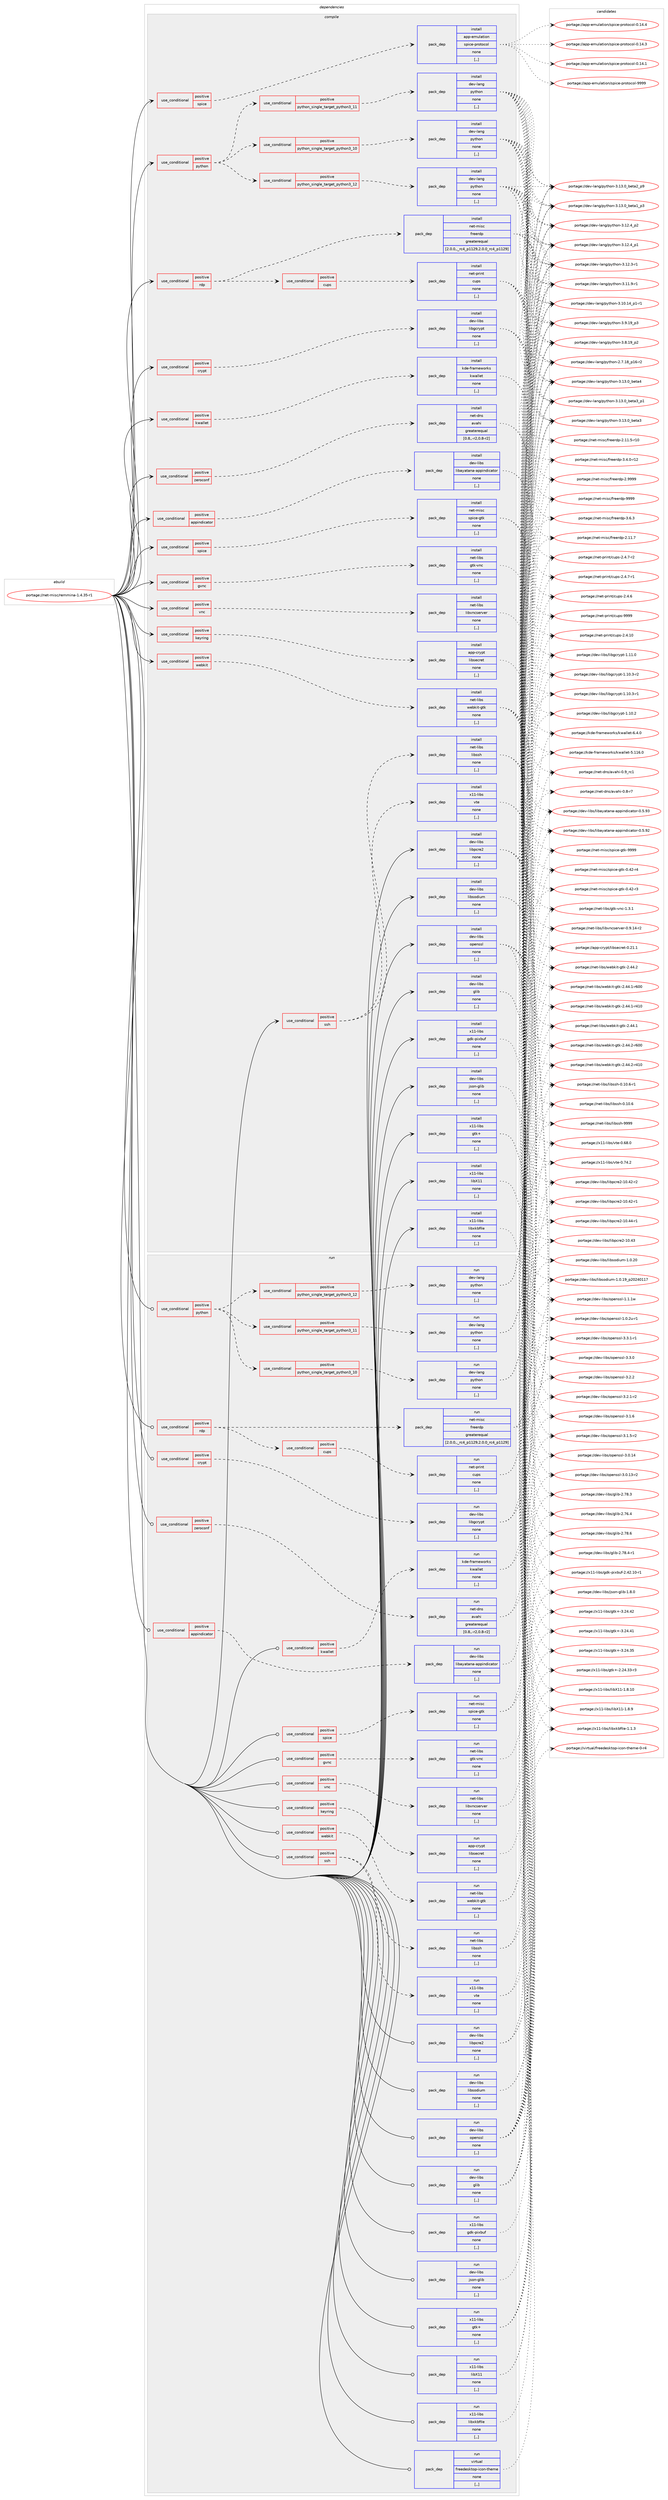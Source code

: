 digraph prolog {

# *************
# Graph options
# *************

newrank=true;
concentrate=true;
compound=true;
graph [rankdir=LR,fontname=Helvetica,fontsize=10,ranksep=1.5];#, ranksep=2.5, nodesep=0.2];
edge  [arrowhead=vee];
node  [fontname=Helvetica,fontsize=10];

# **********
# The ebuild
# **********

subgraph cluster_leftcol {
color=gray;
label=<<i>ebuild</i>>;
id [label="portage://net-misc/remmina-1.4.35-r1", color=red, width=4, href="../net-misc/remmina-1.4.35-r1.svg"];
}

# ****************
# The dependencies
# ****************

subgraph cluster_midcol {
color=gray;
label=<<i>dependencies</i>>;
subgraph cluster_compile {
fillcolor="#eeeeee";
style=filled;
label=<<i>compile</i>>;
subgraph cond98647 {
dependency374523 [label=<<TABLE BORDER="0" CELLBORDER="1" CELLSPACING="0" CELLPADDING="4"><TR><TD ROWSPAN="3" CELLPADDING="10">use_conditional</TD></TR><TR><TD>positive</TD></TR><TR><TD>appindicator</TD></TR></TABLE>>, shape=none, color=red];
subgraph pack273184 {
dependency374524 [label=<<TABLE BORDER="0" CELLBORDER="1" CELLSPACING="0" CELLPADDING="4" WIDTH="220"><TR><TD ROWSPAN="6" CELLPADDING="30">pack_dep</TD></TR><TR><TD WIDTH="110">install</TD></TR><TR><TD>dev-libs</TD></TR><TR><TD>libayatana-appindicator</TD></TR><TR><TD>none</TD></TR><TR><TD>[,,]</TD></TR></TABLE>>, shape=none, color=blue];
}
dependency374523:e -> dependency374524:w [weight=20,style="dashed",arrowhead="vee"];
}
id:e -> dependency374523:w [weight=20,style="solid",arrowhead="vee"];
subgraph cond98648 {
dependency374525 [label=<<TABLE BORDER="0" CELLBORDER="1" CELLSPACING="0" CELLPADDING="4"><TR><TD ROWSPAN="3" CELLPADDING="10">use_conditional</TD></TR><TR><TD>positive</TD></TR><TR><TD>crypt</TD></TR></TABLE>>, shape=none, color=red];
subgraph pack273185 {
dependency374526 [label=<<TABLE BORDER="0" CELLBORDER="1" CELLSPACING="0" CELLPADDING="4" WIDTH="220"><TR><TD ROWSPAN="6" CELLPADDING="30">pack_dep</TD></TR><TR><TD WIDTH="110">install</TD></TR><TR><TD>dev-libs</TD></TR><TR><TD>libgcrypt</TD></TR><TR><TD>none</TD></TR><TR><TD>[,,]</TD></TR></TABLE>>, shape=none, color=blue];
}
dependency374525:e -> dependency374526:w [weight=20,style="dashed",arrowhead="vee"];
}
id:e -> dependency374525:w [weight=20,style="solid",arrowhead="vee"];
subgraph cond98649 {
dependency374527 [label=<<TABLE BORDER="0" CELLBORDER="1" CELLSPACING="0" CELLPADDING="4"><TR><TD ROWSPAN="3" CELLPADDING="10">use_conditional</TD></TR><TR><TD>positive</TD></TR><TR><TD>gvnc</TD></TR></TABLE>>, shape=none, color=red];
subgraph pack273186 {
dependency374528 [label=<<TABLE BORDER="0" CELLBORDER="1" CELLSPACING="0" CELLPADDING="4" WIDTH="220"><TR><TD ROWSPAN="6" CELLPADDING="30">pack_dep</TD></TR><TR><TD WIDTH="110">install</TD></TR><TR><TD>net-libs</TD></TR><TR><TD>gtk-vnc</TD></TR><TR><TD>none</TD></TR><TR><TD>[,,]</TD></TR></TABLE>>, shape=none, color=blue];
}
dependency374527:e -> dependency374528:w [weight=20,style="dashed",arrowhead="vee"];
}
id:e -> dependency374527:w [weight=20,style="solid",arrowhead="vee"];
subgraph cond98650 {
dependency374529 [label=<<TABLE BORDER="0" CELLBORDER="1" CELLSPACING="0" CELLPADDING="4"><TR><TD ROWSPAN="3" CELLPADDING="10">use_conditional</TD></TR><TR><TD>positive</TD></TR><TR><TD>keyring</TD></TR></TABLE>>, shape=none, color=red];
subgraph pack273187 {
dependency374530 [label=<<TABLE BORDER="0" CELLBORDER="1" CELLSPACING="0" CELLPADDING="4" WIDTH="220"><TR><TD ROWSPAN="6" CELLPADDING="30">pack_dep</TD></TR><TR><TD WIDTH="110">install</TD></TR><TR><TD>app-crypt</TD></TR><TR><TD>libsecret</TD></TR><TR><TD>none</TD></TR><TR><TD>[,,]</TD></TR></TABLE>>, shape=none, color=blue];
}
dependency374529:e -> dependency374530:w [weight=20,style="dashed",arrowhead="vee"];
}
id:e -> dependency374529:w [weight=20,style="solid",arrowhead="vee"];
subgraph cond98651 {
dependency374531 [label=<<TABLE BORDER="0" CELLBORDER="1" CELLSPACING="0" CELLPADDING="4"><TR><TD ROWSPAN="3" CELLPADDING="10">use_conditional</TD></TR><TR><TD>positive</TD></TR><TR><TD>kwallet</TD></TR></TABLE>>, shape=none, color=red];
subgraph pack273188 {
dependency374532 [label=<<TABLE BORDER="0" CELLBORDER="1" CELLSPACING="0" CELLPADDING="4" WIDTH="220"><TR><TD ROWSPAN="6" CELLPADDING="30">pack_dep</TD></TR><TR><TD WIDTH="110">install</TD></TR><TR><TD>kde-frameworks</TD></TR><TR><TD>kwallet</TD></TR><TR><TD>none</TD></TR><TR><TD>[,,]</TD></TR></TABLE>>, shape=none, color=blue];
}
dependency374531:e -> dependency374532:w [weight=20,style="dashed",arrowhead="vee"];
}
id:e -> dependency374531:w [weight=20,style="solid",arrowhead="vee"];
subgraph cond98652 {
dependency374533 [label=<<TABLE BORDER="0" CELLBORDER="1" CELLSPACING="0" CELLPADDING="4"><TR><TD ROWSPAN="3" CELLPADDING="10">use_conditional</TD></TR><TR><TD>positive</TD></TR><TR><TD>python</TD></TR></TABLE>>, shape=none, color=red];
subgraph cond98653 {
dependency374534 [label=<<TABLE BORDER="0" CELLBORDER="1" CELLSPACING="0" CELLPADDING="4"><TR><TD ROWSPAN="3" CELLPADDING="10">use_conditional</TD></TR><TR><TD>positive</TD></TR><TR><TD>python_single_target_python3_10</TD></TR></TABLE>>, shape=none, color=red];
subgraph pack273189 {
dependency374535 [label=<<TABLE BORDER="0" CELLBORDER="1" CELLSPACING="0" CELLPADDING="4" WIDTH="220"><TR><TD ROWSPAN="6" CELLPADDING="30">pack_dep</TD></TR><TR><TD WIDTH="110">install</TD></TR><TR><TD>dev-lang</TD></TR><TR><TD>python</TD></TR><TR><TD>none</TD></TR><TR><TD>[,,]</TD></TR></TABLE>>, shape=none, color=blue];
}
dependency374534:e -> dependency374535:w [weight=20,style="dashed",arrowhead="vee"];
}
dependency374533:e -> dependency374534:w [weight=20,style="dashed",arrowhead="vee"];
subgraph cond98654 {
dependency374536 [label=<<TABLE BORDER="0" CELLBORDER="1" CELLSPACING="0" CELLPADDING="4"><TR><TD ROWSPAN="3" CELLPADDING="10">use_conditional</TD></TR><TR><TD>positive</TD></TR><TR><TD>python_single_target_python3_11</TD></TR></TABLE>>, shape=none, color=red];
subgraph pack273190 {
dependency374537 [label=<<TABLE BORDER="0" CELLBORDER="1" CELLSPACING="0" CELLPADDING="4" WIDTH="220"><TR><TD ROWSPAN="6" CELLPADDING="30">pack_dep</TD></TR><TR><TD WIDTH="110">install</TD></TR><TR><TD>dev-lang</TD></TR><TR><TD>python</TD></TR><TR><TD>none</TD></TR><TR><TD>[,,]</TD></TR></TABLE>>, shape=none, color=blue];
}
dependency374536:e -> dependency374537:w [weight=20,style="dashed",arrowhead="vee"];
}
dependency374533:e -> dependency374536:w [weight=20,style="dashed",arrowhead="vee"];
subgraph cond98655 {
dependency374538 [label=<<TABLE BORDER="0" CELLBORDER="1" CELLSPACING="0" CELLPADDING="4"><TR><TD ROWSPAN="3" CELLPADDING="10">use_conditional</TD></TR><TR><TD>positive</TD></TR><TR><TD>python_single_target_python3_12</TD></TR></TABLE>>, shape=none, color=red];
subgraph pack273191 {
dependency374539 [label=<<TABLE BORDER="0" CELLBORDER="1" CELLSPACING="0" CELLPADDING="4" WIDTH="220"><TR><TD ROWSPAN="6" CELLPADDING="30">pack_dep</TD></TR><TR><TD WIDTH="110">install</TD></TR><TR><TD>dev-lang</TD></TR><TR><TD>python</TD></TR><TR><TD>none</TD></TR><TR><TD>[,,]</TD></TR></TABLE>>, shape=none, color=blue];
}
dependency374538:e -> dependency374539:w [weight=20,style="dashed",arrowhead="vee"];
}
dependency374533:e -> dependency374538:w [weight=20,style="dashed",arrowhead="vee"];
}
id:e -> dependency374533:w [weight=20,style="solid",arrowhead="vee"];
subgraph cond98656 {
dependency374540 [label=<<TABLE BORDER="0" CELLBORDER="1" CELLSPACING="0" CELLPADDING="4"><TR><TD ROWSPAN="3" CELLPADDING="10">use_conditional</TD></TR><TR><TD>positive</TD></TR><TR><TD>rdp</TD></TR></TABLE>>, shape=none, color=red];
subgraph pack273192 {
dependency374541 [label=<<TABLE BORDER="0" CELLBORDER="1" CELLSPACING="0" CELLPADDING="4" WIDTH="220"><TR><TD ROWSPAN="6" CELLPADDING="30">pack_dep</TD></TR><TR><TD WIDTH="110">install</TD></TR><TR><TD>net-misc</TD></TR><TR><TD>freerdp</TD></TR><TR><TD>greaterequal</TD></TR><TR><TD>[2.0.0,,_rc4_p1129,2.0.0_rc4_p1129]</TD></TR></TABLE>>, shape=none, color=blue];
}
dependency374540:e -> dependency374541:w [weight=20,style="dashed",arrowhead="vee"];
subgraph cond98657 {
dependency374542 [label=<<TABLE BORDER="0" CELLBORDER="1" CELLSPACING="0" CELLPADDING="4"><TR><TD ROWSPAN="3" CELLPADDING="10">use_conditional</TD></TR><TR><TD>positive</TD></TR><TR><TD>cups</TD></TR></TABLE>>, shape=none, color=red];
subgraph pack273193 {
dependency374543 [label=<<TABLE BORDER="0" CELLBORDER="1" CELLSPACING="0" CELLPADDING="4" WIDTH="220"><TR><TD ROWSPAN="6" CELLPADDING="30">pack_dep</TD></TR><TR><TD WIDTH="110">install</TD></TR><TR><TD>net-print</TD></TR><TR><TD>cups</TD></TR><TR><TD>none</TD></TR><TR><TD>[,,]</TD></TR></TABLE>>, shape=none, color=blue];
}
dependency374542:e -> dependency374543:w [weight=20,style="dashed",arrowhead="vee"];
}
dependency374540:e -> dependency374542:w [weight=20,style="dashed",arrowhead="vee"];
}
id:e -> dependency374540:w [weight=20,style="solid",arrowhead="vee"];
subgraph cond98658 {
dependency374544 [label=<<TABLE BORDER="0" CELLBORDER="1" CELLSPACING="0" CELLPADDING="4"><TR><TD ROWSPAN="3" CELLPADDING="10">use_conditional</TD></TR><TR><TD>positive</TD></TR><TR><TD>spice</TD></TR></TABLE>>, shape=none, color=red];
subgraph pack273194 {
dependency374545 [label=<<TABLE BORDER="0" CELLBORDER="1" CELLSPACING="0" CELLPADDING="4" WIDTH="220"><TR><TD ROWSPAN="6" CELLPADDING="30">pack_dep</TD></TR><TR><TD WIDTH="110">install</TD></TR><TR><TD>app-emulation</TD></TR><TR><TD>spice-protocol</TD></TR><TR><TD>none</TD></TR><TR><TD>[,,]</TD></TR></TABLE>>, shape=none, color=blue];
}
dependency374544:e -> dependency374545:w [weight=20,style="dashed",arrowhead="vee"];
}
id:e -> dependency374544:w [weight=20,style="solid",arrowhead="vee"];
subgraph cond98659 {
dependency374546 [label=<<TABLE BORDER="0" CELLBORDER="1" CELLSPACING="0" CELLPADDING="4"><TR><TD ROWSPAN="3" CELLPADDING="10">use_conditional</TD></TR><TR><TD>positive</TD></TR><TR><TD>spice</TD></TR></TABLE>>, shape=none, color=red];
subgraph pack273195 {
dependency374547 [label=<<TABLE BORDER="0" CELLBORDER="1" CELLSPACING="0" CELLPADDING="4" WIDTH="220"><TR><TD ROWSPAN="6" CELLPADDING="30">pack_dep</TD></TR><TR><TD WIDTH="110">install</TD></TR><TR><TD>net-misc</TD></TR><TR><TD>spice-gtk</TD></TR><TR><TD>none</TD></TR><TR><TD>[,,]</TD></TR></TABLE>>, shape=none, color=blue];
}
dependency374546:e -> dependency374547:w [weight=20,style="dashed",arrowhead="vee"];
}
id:e -> dependency374546:w [weight=20,style="solid",arrowhead="vee"];
subgraph cond98660 {
dependency374548 [label=<<TABLE BORDER="0" CELLBORDER="1" CELLSPACING="0" CELLPADDING="4"><TR><TD ROWSPAN="3" CELLPADDING="10">use_conditional</TD></TR><TR><TD>positive</TD></TR><TR><TD>ssh</TD></TR></TABLE>>, shape=none, color=red];
subgraph pack273196 {
dependency374549 [label=<<TABLE BORDER="0" CELLBORDER="1" CELLSPACING="0" CELLPADDING="4" WIDTH="220"><TR><TD ROWSPAN="6" CELLPADDING="30">pack_dep</TD></TR><TR><TD WIDTH="110">install</TD></TR><TR><TD>net-libs</TD></TR><TR><TD>libssh</TD></TR><TR><TD>none</TD></TR><TR><TD>[,,]</TD></TR></TABLE>>, shape=none, color=blue];
}
dependency374548:e -> dependency374549:w [weight=20,style="dashed",arrowhead="vee"];
subgraph pack273197 {
dependency374550 [label=<<TABLE BORDER="0" CELLBORDER="1" CELLSPACING="0" CELLPADDING="4" WIDTH="220"><TR><TD ROWSPAN="6" CELLPADDING="30">pack_dep</TD></TR><TR><TD WIDTH="110">install</TD></TR><TR><TD>x11-libs</TD></TR><TR><TD>vte</TD></TR><TR><TD>none</TD></TR><TR><TD>[,,]</TD></TR></TABLE>>, shape=none, color=blue];
}
dependency374548:e -> dependency374550:w [weight=20,style="dashed",arrowhead="vee"];
}
id:e -> dependency374548:w [weight=20,style="solid",arrowhead="vee"];
subgraph cond98661 {
dependency374551 [label=<<TABLE BORDER="0" CELLBORDER="1" CELLSPACING="0" CELLPADDING="4"><TR><TD ROWSPAN="3" CELLPADDING="10">use_conditional</TD></TR><TR><TD>positive</TD></TR><TR><TD>vnc</TD></TR></TABLE>>, shape=none, color=red];
subgraph pack273198 {
dependency374552 [label=<<TABLE BORDER="0" CELLBORDER="1" CELLSPACING="0" CELLPADDING="4" WIDTH="220"><TR><TD ROWSPAN="6" CELLPADDING="30">pack_dep</TD></TR><TR><TD WIDTH="110">install</TD></TR><TR><TD>net-libs</TD></TR><TR><TD>libvncserver</TD></TR><TR><TD>none</TD></TR><TR><TD>[,,]</TD></TR></TABLE>>, shape=none, color=blue];
}
dependency374551:e -> dependency374552:w [weight=20,style="dashed",arrowhead="vee"];
}
id:e -> dependency374551:w [weight=20,style="solid",arrowhead="vee"];
subgraph cond98662 {
dependency374553 [label=<<TABLE BORDER="0" CELLBORDER="1" CELLSPACING="0" CELLPADDING="4"><TR><TD ROWSPAN="3" CELLPADDING="10">use_conditional</TD></TR><TR><TD>positive</TD></TR><TR><TD>webkit</TD></TR></TABLE>>, shape=none, color=red];
subgraph pack273199 {
dependency374554 [label=<<TABLE BORDER="0" CELLBORDER="1" CELLSPACING="0" CELLPADDING="4" WIDTH="220"><TR><TD ROWSPAN="6" CELLPADDING="30">pack_dep</TD></TR><TR><TD WIDTH="110">install</TD></TR><TR><TD>net-libs</TD></TR><TR><TD>webkit-gtk</TD></TR><TR><TD>none</TD></TR><TR><TD>[,,]</TD></TR></TABLE>>, shape=none, color=blue];
}
dependency374553:e -> dependency374554:w [weight=20,style="dashed",arrowhead="vee"];
}
id:e -> dependency374553:w [weight=20,style="solid",arrowhead="vee"];
subgraph cond98663 {
dependency374555 [label=<<TABLE BORDER="0" CELLBORDER="1" CELLSPACING="0" CELLPADDING="4"><TR><TD ROWSPAN="3" CELLPADDING="10">use_conditional</TD></TR><TR><TD>positive</TD></TR><TR><TD>zeroconf</TD></TR></TABLE>>, shape=none, color=red];
subgraph pack273200 {
dependency374556 [label=<<TABLE BORDER="0" CELLBORDER="1" CELLSPACING="0" CELLPADDING="4" WIDTH="220"><TR><TD ROWSPAN="6" CELLPADDING="30">pack_dep</TD></TR><TR><TD WIDTH="110">install</TD></TR><TR><TD>net-dns</TD></TR><TR><TD>avahi</TD></TR><TR><TD>greaterequal</TD></TR><TR><TD>[0.8,,-r2,0.8-r2]</TD></TR></TABLE>>, shape=none, color=blue];
}
dependency374555:e -> dependency374556:w [weight=20,style="dashed",arrowhead="vee"];
}
id:e -> dependency374555:w [weight=20,style="solid",arrowhead="vee"];
subgraph pack273201 {
dependency374557 [label=<<TABLE BORDER="0" CELLBORDER="1" CELLSPACING="0" CELLPADDING="4" WIDTH="220"><TR><TD ROWSPAN="6" CELLPADDING="30">pack_dep</TD></TR><TR><TD WIDTH="110">install</TD></TR><TR><TD>dev-libs</TD></TR><TR><TD>glib</TD></TR><TR><TD>none</TD></TR><TR><TD>[,,]</TD></TR></TABLE>>, shape=none, color=blue];
}
id:e -> dependency374557:w [weight=20,style="solid",arrowhead="vee"];
subgraph pack273202 {
dependency374558 [label=<<TABLE BORDER="0" CELLBORDER="1" CELLSPACING="0" CELLPADDING="4" WIDTH="220"><TR><TD ROWSPAN="6" CELLPADDING="30">pack_dep</TD></TR><TR><TD WIDTH="110">install</TD></TR><TR><TD>dev-libs</TD></TR><TR><TD>json-glib</TD></TR><TR><TD>none</TD></TR><TR><TD>[,,]</TD></TR></TABLE>>, shape=none, color=blue];
}
id:e -> dependency374558:w [weight=20,style="solid",arrowhead="vee"];
subgraph pack273203 {
dependency374559 [label=<<TABLE BORDER="0" CELLBORDER="1" CELLSPACING="0" CELLPADDING="4" WIDTH="220"><TR><TD ROWSPAN="6" CELLPADDING="30">pack_dep</TD></TR><TR><TD WIDTH="110">install</TD></TR><TR><TD>dev-libs</TD></TR><TR><TD>libpcre2</TD></TR><TR><TD>none</TD></TR><TR><TD>[,,]</TD></TR></TABLE>>, shape=none, color=blue];
}
id:e -> dependency374559:w [weight=20,style="solid",arrowhead="vee"];
subgraph pack273204 {
dependency374560 [label=<<TABLE BORDER="0" CELLBORDER="1" CELLSPACING="0" CELLPADDING="4" WIDTH="220"><TR><TD ROWSPAN="6" CELLPADDING="30">pack_dep</TD></TR><TR><TD WIDTH="110">install</TD></TR><TR><TD>dev-libs</TD></TR><TR><TD>libsodium</TD></TR><TR><TD>none</TD></TR><TR><TD>[,,]</TD></TR></TABLE>>, shape=none, color=blue];
}
id:e -> dependency374560:w [weight=20,style="solid",arrowhead="vee"];
subgraph pack273205 {
dependency374561 [label=<<TABLE BORDER="0" CELLBORDER="1" CELLSPACING="0" CELLPADDING="4" WIDTH="220"><TR><TD ROWSPAN="6" CELLPADDING="30">pack_dep</TD></TR><TR><TD WIDTH="110">install</TD></TR><TR><TD>dev-libs</TD></TR><TR><TD>openssl</TD></TR><TR><TD>none</TD></TR><TR><TD>[,,]</TD></TR></TABLE>>, shape=none, color=blue];
}
id:e -> dependency374561:w [weight=20,style="solid",arrowhead="vee"];
subgraph pack273206 {
dependency374562 [label=<<TABLE BORDER="0" CELLBORDER="1" CELLSPACING="0" CELLPADDING="4" WIDTH="220"><TR><TD ROWSPAN="6" CELLPADDING="30">pack_dep</TD></TR><TR><TD WIDTH="110">install</TD></TR><TR><TD>x11-libs</TD></TR><TR><TD>gdk-pixbuf</TD></TR><TR><TD>none</TD></TR><TR><TD>[,,]</TD></TR></TABLE>>, shape=none, color=blue];
}
id:e -> dependency374562:w [weight=20,style="solid",arrowhead="vee"];
subgraph pack273207 {
dependency374563 [label=<<TABLE BORDER="0" CELLBORDER="1" CELLSPACING="0" CELLPADDING="4" WIDTH="220"><TR><TD ROWSPAN="6" CELLPADDING="30">pack_dep</TD></TR><TR><TD WIDTH="110">install</TD></TR><TR><TD>x11-libs</TD></TR><TR><TD>gtk+</TD></TR><TR><TD>none</TD></TR><TR><TD>[,,]</TD></TR></TABLE>>, shape=none, color=blue];
}
id:e -> dependency374563:w [weight=20,style="solid",arrowhead="vee"];
subgraph pack273208 {
dependency374564 [label=<<TABLE BORDER="0" CELLBORDER="1" CELLSPACING="0" CELLPADDING="4" WIDTH="220"><TR><TD ROWSPAN="6" CELLPADDING="30">pack_dep</TD></TR><TR><TD WIDTH="110">install</TD></TR><TR><TD>x11-libs</TD></TR><TR><TD>libX11</TD></TR><TR><TD>none</TD></TR><TR><TD>[,,]</TD></TR></TABLE>>, shape=none, color=blue];
}
id:e -> dependency374564:w [weight=20,style="solid",arrowhead="vee"];
subgraph pack273209 {
dependency374565 [label=<<TABLE BORDER="0" CELLBORDER="1" CELLSPACING="0" CELLPADDING="4" WIDTH="220"><TR><TD ROWSPAN="6" CELLPADDING="30">pack_dep</TD></TR><TR><TD WIDTH="110">install</TD></TR><TR><TD>x11-libs</TD></TR><TR><TD>libxkbfile</TD></TR><TR><TD>none</TD></TR><TR><TD>[,,]</TD></TR></TABLE>>, shape=none, color=blue];
}
id:e -> dependency374565:w [weight=20,style="solid",arrowhead="vee"];
}
subgraph cluster_compileandrun {
fillcolor="#eeeeee";
style=filled;
label=<<i>compile and run</i>>;
}
subgraph cluster_run {
fillcolor="#eeeeee";
style=filled;
label=<<i>run</i>>;
subgraph cond98664 {
dependency374566 [label=<<TABLE BORDER="0" CELLBORDER="1" CELLSPACING="0" CELLPADDING="4"><TR><TD ROWSPAN="3" CELLPADDING="10">use_conditional</TD></TR><TR><TD>positive</TD></TR><TR><TD>appindicator</TD></TR></TABLE>>, shape=none, color=red];
subgraph pack273210 {
dependency374567 [label=<<TABLE BORDER="0" CELLBORDER="1" CELLSPACING="0" CELLPADDING="4" WIDTH="220"><TR><TD ROWSPAN="6" CELLPADDING="30">pack_dep</TD></TR><TR><TD WIDTH="110">run</TD></TR><TR><TD>dev-libs</TD></TR><TR><TD>libayatana-appindicator</TD></TR><TR><TD>none</TD></TR><TR><TD>[,,]</TD></TR></TABLE>>, shape=none, color=blue];
}
dependency374566:e -> dependency374567:w [weight=20,style="dashed",arrowhead="vee"];
}
id:e -> dependency374566:w [weight=20,style="solid",arrowhead="odot"];
subgraph cond98665 {
dependency374568 [label=<<TABLE BORDER="0" CELLBORDER="1" CELLSPACING="0" CELLPADDING="4"><TR><TD ROWSPAN="3" CELLPADDING="10">use_conditional</TD></TR><TR><TD>positive</TD></TR><TR><TD>crypt</TD></TR></TABLE>>, shape=none, color=red];
subgraph pack273211 {
dependency374569 [label=<<TABLE BORDER="0" CELLBORDER="1" CELLSPACING="0" CELLPADDING="4" WIDTH="220"><TR><TD ROWSPAN="6" CELLPADDING="30">pack_dep</TD></TR><TR><TD WIDTH="110">run</TD></TR><TR><TD>dev-libs</TD></TR><TR><TD>libgcrypt</TD></TR><TR><TD>none</TD></TR><TR><TD>[,,]</TD></TR></TABLE>>, shape=none, color=blue];
}
dependency374568:e -> dependency374569:w [weight=20,style="dashed",arrowhead="vee"];
}
id:e -> dependency374568:w [weight=20,style="solid",arrowhead="odot"];
subgraph cond98666 {
dependency374570 [label=<<TABLE BORDER="0" CELLBORDER="1" CELLSPACING="0" CELLPADDING="4"><TR><TD ROWSPAN="3" CELLPADDING="10">use_conditional</TD></TR><TR><TD>positive</TD></TR><TR><TD>gvnc</TD></TR></TABLE>>, shape=none, color=red];
subgraph pack273212 {
dependency374571 [label=<<TABLE BORDER="0" CELLBORDER="1" CELLSPACING="0" CELLPADDING="4" WIDTH="220"><TR><TD ROWSPAN="6" CELLPADDING="30">pack_dep</TD></TR><TR><TD WIDTH="110">run</TD></TR><TR><TD>net-libs</TD></TR><TR><TD>gtk-vnc</TD></TR><TR><TD>none</TD></TR><TR><TD>[,,]</TD></TR></TABLE>>, shape=none, color=blue];
}
dependency374570:e -> dependency374571:w [weight=20,style="dashed",arrowhead="vee"];
}
id:e -> dependency374570:w [weight=20,style="solid",arrowhead="odot"];
subgraph cond98667 {
dependency374572 [label=<<TABLE BORDER="0" CELLBORDER="1" CELLSPACING="0" CELLPADDING="4"><TR><TD ROWSPAN="3" CELLPADDING="10">use_conditional</TD></TR><TR><TD>positive</TD></TR><TR><TD>keyring</TD></TR></TABLE>>, shape=none, color=red];
subgraph pack273213 {
dependency374573 [label=<<TABLE BORDER="0" CELLBORDER="1" CELLSPACING="0" CELLPADDING="4" WIDTH="220"><TR><TD ROWSPAN="6" CELLPADDING="30">pack_dep</TD></TR><TR><TD WIDTH="110">run</TD></TR><TR><TD>app-crypt</TD></TR><TR><TD>libsecret</TD></TR><TR><TD>none</TD></TR><TR><TD>[,,]</TD></TR></TABLE>>, shape=none, color=blue];
}
dependency374572:e -> dependency374573:w [weight=20,style="dashed",arrowhead="vee"];
}
id:e -> dependency374572:w [weight=20,style="solid",arrowhead="odot"];
subgraph cond98668 {
dependency374574 [label=<<TABLE BORDER="0" CELLBORDER="1" CELLSPACING="0" CELLPADDING="4"><TR><TD ROWSPAN="3" CELLPADDING="10">use_conditional</TD></TR><TR><TD>positive</TD></TR><TR><TD>kwallet</TD></TR></TABLE>>, shape=none, color=red];
subgraph pack273214 {
dependency374575 [label=<<TABLE BORDER="0" CELLBORDER="1" CELLSPACING="0" CELLPADDING="4" WIDTH="220"><TR><TD ROWSPAN="6" CELLPADDING="30">pack_dep</TD></TR><TR><TD WIDTH="110">run</TD></TR><TR><TD>kde-frameworks</TD></TR><TR><TD>kwallet</TD></TR><TR><TD>none</TD></TR><TR><TD>[,,]</TD></TR></TABLE>>, shape=none, color=blue];
}
dependency374574:e -> dependency374575:w [weight=20,style="dashed",arrowhead="vee"];
}
id:e -> dependency374574:w [weight=20,style="solid",arrowhead="odot"];
subgraph cond98669 {
dependency374576 [label=<<TABLE BORDER="0" CELLBORDER="1" CELLSPACING="0" CELLPADDING="4"><TR><TD ROWSPAN="3" CELLPADDING="10">use_conditional</TD></TR><TR><TD>positive</TD></TR><TR><TD>python</TD></TR></TABLE>>, shape=none, color=red];
subgraph cond98670 {
dependency374577 [label=<<TABLE BORDER="0" CELLBORDER="1" CELLSPACING="0" CELLPADDING="4"><TR><TD ROWSPAN="3" CELLPADDING="10">use_conditional</TD></TR><TR><TD>positive</TD></TR><TR><TD>python_single_target_python3_10</TD></TR></TABLE>>, shape=none, color=red];
subgraph pack273215 {
dependency374578 [label=<<TABLE BORDER="0" CELLBORDER="1" CELLSPACING="0" CELLPADDING="4" WIDTH="220"><TR><TD ROWSPAN="6" CELLPADDING="30">pack_dep</TD></TR><TR><TD WIDTH="110">run</TD></TR><TR><TD>dev-lang</TD></TR><TR><TD>python</TD></TR><TR><TD>none</TD></TR><TR><TD>[,,]</TD></TR></TABLE>>, shape=none, color=blue];
}
dependency374577:e -> dependency374578:w [weight=20,style="dashed",arrowhead="vee"];
}
dependency374576:e -> dependency374577:w [weight=20,style="dashed",arrowhead="vee"];
subgraph cond98671 {
dependency374579 [label=<<TABLE BORDER="0" CELLBORDER="1" CELLSPACING="0" CELLPADDING="4"><TR><TD ROWSPAN="3" CELLPADDING="10">use_conditional</TD></TR><TR><TD>positive</TD></TR><TR><TD>python_single_target_python3_11</TD></TR></TABLE>>, shape=none, color=red];
subgraph pack273216 {
dependency374580 [label=<<TABLE BORDER="0" CELLBORDER="1" CELLSPACING="0" CELLPADDING="4" WIDTH="220"><TR><TD ROWSPAN="6" CELLPADDING="30">pack_dep</TD></TR><TR><TD WIDTH="110">run</TD></TR><TR><TD>dev-lang</TD></TR><TR><TD>python</TD></TR><TR><TD>none</TD></TR><TR><TD>[,,]</TD></TR></TABLE>>, shape=none, color=blue];
}
dependency374579:e -> dependency374580:w [weight=20,style="dashed",arrowhead="vee"];
}
dependency374576:e -> dependency374579:w [weight=20,style="dashed",arrowhead="vee"];
subgraph cond98672 {
dependency374581 [label=<<TABLE BORDER="0" CELLBORDER="1" CELLSPACING="0" CELLPADDING="4"><TR><TD ROWSPAN="3" CELLPADDING="10">use_conditional</TD></TR><TR><TD>positive</TD></TR><TR><TD>python_single_target_python3_12</TD></TR></TABLE>>, shape=none, color=red];
subgraph pack273217 {
dependency374582 [label=<<TABLE BORDER="0" CELLBORDER="1" CELLSPACING="0" CELLPADDING="4" WIDTH="220"><TR><TD ROWSPAN="6" CELLPADDING="30">pack_dep</TD></TR><TR><TD WIDTH="110">run</TD></TR><TR><TD>dev-lang</TD></TR><TR><TD>python</TD></TR><TR><TD>none</TD></TR><TR><TD>[,,]</TD></TR></TABLE>>, shape=none, color=blue];
}
dependency374581:e -> dependency374582:w [weight=20,style="dashed",arrowhead="vee"];
}
dependency374576:e -> dependency374581:w [weight=20,style="dashed",arrowhead="vee"];
}
id:e -> dependency374576:w [weight=20,style="solid",arrowhead="odot"];
subgraph cond98673 {
dependency374583 [label=<<TABLE BORDER="0" CELLBORDER="1" CELLSPACING="0" CELLPADDING="4"><TR><TD ROWSPAN="3" CELLPADDING="10">use_conditional</TD></TR><TR><TD>positive</TD></TR><TR><TD>rdp</TD></TR></TABLE>>, shape=none, color=red];
subgraph pack273218 {
dependency374584 [label=<<TABLE BORDER="0" CELLBORDER="1" CELLSPACING="0" CELLPADDING="4" WIDTH="220"><TR><TD ROWSPAN="6" CELLPADDING="30">pack_dep</TD></TR><TR><TD WIDTH="110">run</TD></TR><TR><TD>net-misc</TD></TR><TR><TD>freerdp</TD></TR><TR><TD>greaterequal</TD></TR><TR><TD>[2.0.0,,_rc4_p1129,2.0.0_rc4_p1129]</TD></TR></TABLE>>, shape=none, color=blue];
}
dependency374583:e -> dependency374584:w [weight=20,style="dashed",arrowhead="vee"];
subgraph cond98674 {
dependency374585 [label=<<TABLE BORDER="0" CELLBORDER="1" CELLSPACING="0" CELLPADDING="4"><TR><TD ROWSPAN="3" CELLPADDING="10">use_conditional</TD></TR><TR><TD>positive</TD></TR><TR><TD>cups</TD></TR></TABLE>>, shape=none, color=red];
subgraph pack273219 {
dependency374586 [label=<<TABLE BORDER="0" CELLBORDER="1" CELLSPACING="0" CELLPADDING="4" WIDTH="220"><TR><TD ROWSPAN="6" CELLPADDING="30">pack_dep</TD></TR><TR><TD WIDTH="110">run</TD></TR><TR><TD>net-print</TD></TR><TR><TD>cups</TD></TR><TR><TD>none</TD></TR><TR><TD>[,,]</TD></TR></TABLE>>, shape=none, color=blue];
}
dependency374585:e -> dependency374586:w [weight=20,style="dashed",arrowhead="vee"];
}
dependency374583:e -> dependency374585:w [weight=20,style="dashed",arrowhead="vee"];
}
id:e -> dependency374583:w [weight=20,style="solid",arrowhead="odot"];
subgraph cond98675 {
dependency374587 [label=<<TABLE BORDER="0" CELLBORDER="1" CELLSPACING="0" CELLPADDING="4"><TR><TD ROWSPAN="3" CELLPADDING="10">use_conditional</TD></TR><TR><TD>positive</TD></TR><TR><TD>spice</TD></TR></TABLE>>, shape=none, color=red];
subgraph pack273220 {
dependency374588 [label=<<TABLE BORDER="0" CELLBORDER="1" CELLSPACING="0" CELLPADDING="4" WIDTH="220"><TR><TD ROWSPAN="6" CELLPADDING="30">pack_dep</TD></TR><TR><TD WIDTH="110">run</TD></TR><TR><TD>net-misc</TD></TR><TR><TD>spice-gtk</TD></TR><TR><TD>none</TD></TR><TR><TD>[,,]</TD></TR></TABLE>>, shape=none, color=blue];
}
dependency374587:e -> dependency374588:w [weight=20,style="dashed",arrowhead="vee"];
}
id:e -> dependency374587:w [weight=20,style="solid",arrowhead="odot"];
subgraph cond98676 {
dependency374589 [label=<<TABLE BORDER="0" CELLBORDER="1" CELLSPACING="0" CELLPADDING="4"><TR><TD ROWSPAN="3" CELLPADDING="10">use_conditional</TD></TR><TR><TD>positive</TD></TR><TR><TD>ssh</TD></TR></TABLE>>, shape=none, color=red];
subgraph pack273221 {
dependency374590 [label=<<TABLE BORDER="0" CELLBORDER="1" CELLSPACING="0" CELLPADDING="4" WIDTH="220"><TR><TD ROWSPAN="6" CELLPADDING="30">pack_dep</TD></TR><TR><TD WIDTH="110">run</TD></TR><TR><TD>net-libs</TD></TR><TR><TD>libssh</TD></TR><TR><TD>none</TD></TR><TR><TD>[,,]</TD></TR></TABLE>>, shape=none, color=blue];
}
dependency374589:e -> dependency374590:w [weight=20,style="dashed",arrowhead="vee"];
subgraph pack273222 {
dependency374591 [label=<<TABLE BORDER="0" CELLBORDER="1" CELLSPACING="0" CELLPADDING="4" WIDTH="220"><TR><TD ROWSPAN="6" CELLPADDING="30">pack_dep</TD></TR><TR><TD WIDTH="110">run</TD></TR><TR><TD>x11-libs</TD></TR><TR><TD>vte</TD></TR><TR><TD>none</TD></TR><TR><TD>[,,]</TD></TR></TABLE>>, shape=none, color=blue];
}
dependency374589:e -> dependency374591:w [weight=20,style="dashed",arrowhead="vee"];
}
id:e -> dependency374589:w [weight=20,style="solid",arrowhead="odot"];
subgraph cond98677 {
dependency374592 [label=<<TABLE BORDER="0" CELLBORDER="1" CELLSPACING="0" CELLPADDING="4"><TR><TD ROWSPAN="3" CELLPADDING="10">use_conditional</TD></TR><TR><TD>positive</TD></TR><TR><TD>vnc</TD></TR></TABLE>>, shape=none, color=red];
subgraph pack273223 {
dependency374593 [label=<<TABLE BORDER="0" CELLBORDER="1" CELLSPACING="0" CELLPADDING="4" WIDTH="220"><TR><TD ROWSPAN="6" CELLPADDING="30">pack_dep</TD></TR><TR><TD WIDTH="110">run</TD></TR><TR><TD>net-libs</TD></TR><TR><TD>libvncserver</TD></TR><TR><TD>none</TD></TR><TR><TD>[,,]</TD></TR></TABLE>>, shape=none, color=blue];
}
dependency374592:e -> dependency374593:w [weight=20,style="dashed",arrowhead="vee"];
}
id:e -> dependency374592:w [weight=20,style="solid",arrowhead="odot"];
subgraph cond98678 {
dependency374594 [label=<<TABLE BORDER="0" CELLBORDER="1" CELLSPACING="0" CELLPADDING="4"><TR><TD ROWSPAN="3" CELLPADDING="10">use_conditional</TD></TR><TR><TD>positive</TD></TR><TR><TD>webkit</TD></TR></TABLE>>, shape=none, color=red];
subgraph pack273224 {
dependency374595 [label=<<TABLE BORDER="0" CELLBORDER="1" CELLSPACING="0" CELLPADDING="4" WIDTH="220"><TR><TD ROWSPAN="6" CELLPADDING="30">pack_dep</TD></TR><TR><TD WIDTH="110">run</TD></TR><TR><TD>net-libs</TD></TR><TR><TD>webkit-gtk</TD></TR><TR><TD>none</TD></TR><TR><TD>[,,]</TD></TR></TABLE>>, shape=none, color=blue];
}
dependency374594:e -> dependency374595:w [weight=20,style="dashed",arrowhead="vee"];
}
id:e -> dependency374594:w [weight=20,style="solid",arrowhead="odot"];
subgraph cond98679 {
dependency374596 [label=<<TABLE BORDER="0" CELLBORDER="1" CELLSPACING="0" CELLPADDING="4"><TR><TD ROWSPAN="3" CELLPADDING="10">use_conditional</TD></TR><TR><TD>positive</TD></TR><TR><TD>zeroconf</TD></TR></TABLE>>, shape=none, color=red];
subgraph pack273225 {
dependency374597 [label=<<TABLE BORDER="0" CELLBORDER="1" CELLSPACING="0" CELLPADDING="4" WIDTH="220"><TR><TD ROWSPAN="6" CELLPADDING="30">pack_dep</TD></TR><TR><TD WIDTH="110">run</TD></TR><TR><TD>net-dns</TD></TR><TR><TD>avahi</TD></TR><TR><TD>greaterequal</TD></TR><TR><TD>[0.8,,-r2,0.8-r2]</TD></TR></TABLE>>, shape=none, color=blue];
}
dependency374596:e -> dependency374597:w [weight=20,style="dashed",arrowhead="vee"];
}
id:e -> dependency374596:w [weight=20,style="solid",arrowhead="odot"];
subgraph pack273226 {
dependency374598 [label=<<TABLE BORDER="0" CELLBORDER="1" CELLSPACING="0" CELLPADDING="4" WIDTH="220"><TR><TD ROWSPAN="6" CELLPADDING="30">pack_dep</TD></TR><TR><TD WIDTH="110">run</TD></TR><TR><TD>dev-libs</TD></TR><TR><TD>glib</TD></TR><TR><TD>none</TD></TR><TR><TD>[,,]</TD></TR></TABLE>>, shape=none, color=blue];
}
id:e -> dependency374598:w [weight=20,style="solid",arrowhead="odot"];
subgraph pack273227 {
dependency374599 [label=<<TABLE BORDER="0" CELLBORDER="1" CELLSPACING="0" CELLPADDING="4" WIDTH="220"><TR><TD ROWSPAN="6" CELLPADDING="30">pack_dep</TD></TR><TR><TD WIDTH="110">run</TD></TR><TR><TD>dev-libs</TD></TR><TR><TD>json-glib</TD></TR><TR><TD>none</TD></TR><TR><TD>[,,]</TD></TR></TABLE>>, shape=none, color=blue];
}
id:e -> dependency374599:w [weight=20,style="solid",arrowhead="odot"];
subgraph pack273228 {
dependency374600 [label=<<TABLE BORDER="0" CELLBORDER="1" CELLSPACING="0" CELLPADDING="4" WIDTH="220"><TR><TD ROWSPAN="6" CELLPADDING="30">pack_dep</TD></TR><TR><TD WIDTH="110">run</TD></TR><TR><TD>dev-libs</TD></TR><TR><TD>libpcre2</TD></TR><TR><TD>none</TD></TR><TR><TD>[,,]</TD></TR></TABLE>>, shape=none, color=blue];
}
id:e -> dependency374600:w [weight=20,style="solid",arrowhead="odot"];
subgraph pack273229 {
dependency374601 [label=<<TABLE BORDER="0" CELLBORDER="1" CELLSPACING="0" CELLPADDING="4" WIDTH="220"><TR><TD ROWSPAN="6" CELLPADDING="30">pack_dep</TD></TR><TR><TD WIDTH="110">run</TD></TR><TR><TD>dev-libs</TD></TR><TR><TD>libsodium</TD></TR><TR><TD>none</TD></TR><TR><TD>[,,]</TD></TR></TABLE>>, shape=none, color=blue];
}
id:e -> dependency374601:w [weight=20,style="solid",arrowhead="odot"];
subgraph pack273230 {
dependency374602 [label=<<TABLE BORDER="0" CELLBORDER="1" CELLSPACING="0" CELLPADDING="4" WIDTH="220"><TR><TD ROWSPAN="6" CELLPADDING="30">pack_dep</TD></TR><TR><TD WIDTH="110">run</TD></TR><TR><TD>dev-libs</TD></TR><TR><TD>openssl</TD></TR><TR><TD>none</TD></TR><TR><TD>[,,]</TD></TR></TABLE>>, shape=none, color=blue];
}
id:e -> dependency374602:w [weight=20,style="solid",arrowhead="odot"];
subgraph pack273231 {
dependency374603 [label=<<TABLE BORDER="0" CELLBORDER="1" CELLSPACING="0" CELLPADDING="4" WIDTH="220"><TR><TD ROWSPAN="6" CELLPADDING="30">pack_dep</TD></TR><TR><TD WIDTH="110">run</TD></TR><TR><TD>virtual</TD></TR><TR><TD>freedesktop-icon-theme</TD></TR><TR><TD>none</TD></TR><TR><TD>[,,]</TD></TR></TABLE>>, shape=none, color=blue];
}
id:e -> dependency374603:w [weight=20,style="solid",arrowhead="odot"];
subgraph pack273232 {
dependency374604 [label=<<TABLE BORDER="0" CELLBORDER="1" CELLSPACING="0" CELLPADDING="4" WIDTH="220"><TR><TD ROWSPAN="6" CELLPADDING="30">pack_dep</TD></TR><TR><TD WIDTH="110">run</TD></TR><TR><TD>x11-libs</TD></TR><TR><TD>gdk-pixbuf</TD></TR><TR><TD>none</TD></TR><TR><TD>[,,]</TD></TR></TABLE>>, shape=none, color=blue];
}
id:e -> dependency374604:w [weight=20,style="solid",arrowhead="odot"];
subgraph pack273233 {
dependency374605 [label=<<TABLE BORDER="0" CELLBORDER="1" CELLSPACING="0" CELLPADDING="4" WIDTH="220"><TR><TD ROWSPAN="6" CELLPADDING="30">pack_dep</TD></TR><TR><TD WIDTH="110">run</TD></TR><TR><TD>x11-libs</TD></TR><TR><TD>gtk+</TD></TR><TR><TD>none</TD></TR><TR><TD>[,,]</TD></TR></TABLE>>, shape=none, color=blue];
}
id:e -> dependency374605:w [weight=20,style="solid",arrowhead="odot"];
subgraph pack273234 {
dependency374606 [label=<<TABLE BORDER="0" CELLBORDER="1" CELLSPACING="0" CELLPADDING="4" WIDTH="220"><TR><TD ROWSPAN="6" CELLPADDING="30">pack_dep</TD></TR><TR><TD WIDTH="110">run</TD></TR><TR><TD>x11-libs</TD></TR><TR><TD>libX11</TD></TR><TR><TD>none</TD></TR><TR><TD>[,,]</TD></TR></TABLE>>, shape=none, color=blue];
}
id:e -> dependency374606:w [weight=20,style="solid",arrowhead="odot"];
subgraph pack273235 {
dependency374607 [label=<<TABLE BORDER="0" CELLBORDER="1" CELLSPACING="0" CELLPADDING="4" WIDTH="220"><TR><TD ROWSPAN="6" CELLPADDING="30">pack_dep</TD></TR><TR><TD WIDTH="110">run</TD></TR><TR><TD>x11-libs</TD></TR><TR><TD>libxkbfile</TD></TR><TR><TD>none</TD></TR><TR><TD>[,,]</TD></TR></TABLE>>, shape=none, color=blue];
}
id:e -> dependency374607:w [weight=20,style="solid",arrowhead="odot"];
}
}

# **************
# The candidates
# **************

subgraph cluster_choices {
rank=same;
color=gray;
label=<<i>candidates</i>>;

subgraph choice273184 {
color=black;
nodesep=1;
choice10010111845108105981154710810598971219711697110974597112112105110100105999711611111445484653465751 [label="portage://dev-libs/libayatana-appindicator-0.5.93", color=red, width=4,href="../dev-libs/libayatana-appindicator-0.5.93.svg"];
choice10010111845108105981154710810598971219711697110974597112112105110100105999711611111445484653465750 [label="portage://dev-libs/libayatana-appindicator-0.5.92", color=red, width=4,href="../dev-libs/libayatana-appindicator-0.5.92.svg"];
dependency374524:e -> choice10010111845108105981154710810598971219711697110974597112112105110100105999711611111445484653465751:w [style=dotted,weight="100"];
dependency374524:e -> choice10010111845108105981154710810598971219711697110974597112112105110100105999711611111445484653465750:w [style=dotted,weight="100"];
}
subgraph choice273185 {
color=black;
nodesep=1;
choice100101118451081059811547108105981039911412111211645494649494648 [label="portage://dev-libs/libgcrypt-1.11.0", color=red, width=4,href="../dev-libs/libgcrypt-1.11.0.svg"];
choice1001011184510810598115471081059810399114121112116454946494846514511450 [label="portage://dev-libs/libgcrypt-1.10.3-r2", color=red, width=4,href="../dev-libs/libgcrypt-1.10.3-r2.svg"];
choice1001011184510810598115471081059810399114121112116454946494846514511449 [label="portage://dev-libs/libgcrypt-1.10.3-r1", color=red, width=4,href="../dev-libs/libgcrypt-1.10.3-r1.svg"];
choice100101118451081059811547108105981039911412111211645494649484650 [label="portage://dev-libs/libgcrypt-1.10.2", color=red, width=4,href="../dev-libs/libgcrypt-1.10.2.svg"];
dependency374526:e -> choice100101118451081059811547108105981039911412111211645494649494648:w [style=dotted,weight="100"];
dependency374526:e -> choice1001011184510810598115471081059810399114121112116454946494846514511450:w [style=dotted,weight="100"];
dependency374526:e -> choice1001011184510810598115471081059810399114121112116454946494846514511449:w [style=dotted,weight="100"];
dependency374526:e -> choice100101118451081059811547108105981039911412111211645494649484650:w [style=dotted,weight="100"];
}
subgraph choice273186 {
color=black;
nodesep=1;
choice1101011164510810598115471031161074511811099454946514649 [label="portage://net-libs/gtk-vnc-1.3.1", color=red, width=4,href="../net-libs/gtk-vnc-1.3.1.svg"];
dependency374528:e -> choice1101011164510810598115471031161074511811099454946514649:w [style=dotted,weight="100"];
}
subgraph choice273187 {
color=black;
nodesep=1;
choice97112112459911412111211647108105981151019911410111645484650494649 [label="portage://app-crypt/libsecret-0.21.1", color=red, width=4,href="../app-crypt/libsecret-0.21.1.svg"];
dependency374530:e -> choice97112112459911412111211647108105981151019911410111645484650494649:w [style=dotted,weight="100"];
}
subgraph choice273188 {
color=black;
nodesep=1;
choice10710010145102114971091011191111141071154710711997108108101116455446524648 [label="portage://kde-frameworks/kwallet-6.4.0", color=red, width=4,href="../kde-frameworks/kwallet-6.4.0.svg"];
choice107100101451021149710910111911111410711547107119971081081011164553464949544648 [label="portage://kde-frameworks/kwallet-5.116.0", color=red, width=4,href="../kde-frameworks/kwallet-5.116.0.svg"];
dependency374532:e -> choice10710010145102114971091011191111141071154710711997108108101116455446524648:w [style=dotted,weight="100"];
dependency374532:e -> choice107100101451021149710910111911111410711547107119971081081011164553464949544648:w [style=dotted,weight="100"];
}
subgraph choice273189 {
color=black;
nodesep=1;
choice1001011184510897110103471121211161041111104551464951464895981011169752 [label="portage://dev-lang/python-3.13.0_beta4", color=red, width=4,href="../dev-lang/python-3.13.0_beta4.svg"];
choice10010111845108971101034711212111610411111045514649514648959810111697519511249 [label="portage://dev-lang/python-3.13.0_beta3_p1", color=red, width=4,href="../dev-lang/python-3.13.0_beta3_p1.svg"];
choice1001011184510897110103471121211161041111104551464951464895981011169751 [label="portage://dev-lang/python-3.13.0_beta3", color=red, width=4,href="../dev-lang/python-3.13.0_beta3.svg"];
choice10010111845108971101034711212111610411111045514649514648959810111697509511257 [label="portage://dev-lang/python-3.13.0_beta2_p9", color=red, width=4,href="../dev-lang/python-3.13.0_beta2_p9.svg"];
choice10010111845108971101034711212111610411111045514649514648959810111697499511251 [label="portage://dev-lang/python-3.13.0_beta1_p3", color=red, width=4,href="../dev-lang/python-3.13.0_beta1_p3.svg"];
choice100101118451089711010347112121116104111110455146495046529511250 [label="portage://dev-lang/python-3.12.4_p2", color=red, width=4,href="../dev-lang/python-3.12.4_p2.svg"];
choice100101118451089711010347112121116104111110455146495046529511249 [label="portage://dev-lang/python-3.12.4_p1", color=red, width=4,href="../dev-lang/python-3.12.4_p1.svg"];
choice100101118451089711010347112121116104111110455146495046514511449 [label="portage://dev-lang/python-3.12.3-r1", color=red, width=4,href="../dev-lang/python-3.12.3-r1.svg"];
choice100101118451089711010347112121116104111110455146494946574511449 [label="portage://dev-lang/python-3.11.9-r1", color=red, width=4,href="../dev-lang/python-3.11.9-r1.svg"];
choice100101118451089711010347112121116104111110455146494846495295112494511449 [label="portage://dev-lang/python-3.10.14_p1-r1", color=red, width=4,href="../dev-lang/python-3.10.14_p1-r1.svg"];
choice100101118451089711010347112121116104111110455146574649579511251 [label="portage://dev-lang/python-3.9.19_p3", color=red, width=4,href="../dev-lang/python-3.9.19_p3.svg"];
choice100101118451089711010347112121116104111110455146564649579511250 [label="portage://dev-lang/python-3.8.19_p2", color=red, width=4,href="../dev-lang/python-3.8.19_p2.svg"];
choice100101118451089711010347112121116104111110455046554649569511249544511450 [label="portage://dev-lang/python-2.7.18_p16-r2", color=red, width=4,href="../dev-lang/python-2.7.18_p16-r2.svg"];
dependency374535:e -> choice1001011184510897110103471121211161041111104551464951464895981011169752:w [style=dotted,weight="100"];
dependency374535:e -> choice10010111845108971101034711212111610411111045514649514648959810111697519511249:w [style=dotted,weight="100"];
dependency374535:e -> choice1001011184510897110103471121211161041111104551464951464895981011169751:w [style=dotted,weight="100"];
dependency374535:e -> choice10010111845108971101034711212111610411111045514649514648959810111697509511257:w [style=dotted,weight="100"];
dependency374535:e -> choice10010111845108971101034711212111610411111045514649514648959810111697499511251:w [style=dotted,weight="100"];
dependency374535:e -> choice100101118451089711010347112121116104111110455146495046529511250:w [style=dotted,weight="100"];
dependency374535:e -> choice100101118451089711010347112121116104111110455146495046529511249:w [style=dotted,weight="100"];
dependency374535:e -> choice100101118451089711010347112121116104111110455146495046514511449:w [style=dotted,weight="100"];
dependency374535:e -> choice100101118451089711010347112121116104111110455146494946574511449:w [style=dotted,weight="100"];
dependency374535:e -> choice100101118451089711010347112121116104111110455146494846495295112494511449:w [style=dotted,weight="100"];
dependency374535:e -> choice100101118451089711010347112121116104111110455146574649579511251:w [style=dotted,weight="100"];
dependency374535:e -> choice100101118451089711010347112121116104111110455146564649579511250:w [style=dotted,weight="100"];
dependency374535:e -> choice100101118451089711010347112121116104111110455046554649569511249544511450:w [style=dotted,weight="100"];
}
subgraph choice273190 {
color=black;
nodesep=1;
choice1001011184510897110103471121211161041111104551464951464895981011169752 [label="portage://dev-lang/python-3.13.0_beta4", color=red, width=4,href="../dev-lang/python-3.13.0_beta4.svg"];
choice10010111845108971101034711212111610411111045514649514648959810111697519511249 [label="portage://dev-lang/python-3.13.0_beta3_p1", color=red, width=4,href="../dev-lang/python-3.13.0_beta3_p1.svg"];
choice1001011184510897110103471121211161041111104551464951464895981011169751 [label="portage://dev-lang/python-3.13.0_beta3", color=red, width=4,href="../dev-lang/python-3.13.0_beta3.svg"];
choice10010111845108971101034711212111610411111045514649514648959810111697509511257 [label="portage://dev-lang/python-3.13.0_beta2_p9", color=red, width=4,href="../dev-lang/python-3.13.0_beta2_p9.svg"];
choice10010111845108971101034711212111610411111045514649514648959810111697499511251 [label="portage://dev-lang/python-3.13.0_beta1_p3", color=red, width=4,href="../dev-lang/python-3.13.0_beta1_p3.svg"];
choice100101118451089711010347112121116104111110455146495046529511250 [label="portage://dev-lang/python-3.12.4_p2", color=red, width=4,href="../dev-lang/python-3.12.4_p2.svg"];
choice100101118451089711010347112121116104111110455146495046529511249 [label="portage://dev-lang/python-3.12.4_p1", color=red, width=4,href="../dev-lang/python-3.12.4_p1.svg"];
choice100101118451089711010347112121116104111110455146495046514511449 [label="portage://dev-lang/python-3.12.3-r1", color=red, width=4,href="../dev-lang/python-3.12.3-r1.svg"];
choice100101118451089711010347112121116104111110455146494946574511449 [label="portage://dev-lang/python-3.11.9-r1", color=red, width=4,href="../dev-lang/python-3.11.9-r1.svg"];
choice100101118451089711010347112121116104111110455146494846495295112494511449 [label="portage://dev-lang/python-3.10.14_p1-r1", color=red, width=4,href="../dev-lang/python-3.10.14_p1-r1.svg"];
choice100101118451089711010347112121116104111110455146574649579511251 [label="portage://dev-lang/python-3.9.19_p3", color=red, width=4,href="../dev-lang/python-3.9.19_p3.svg"];
choice100101118451089711010347112121116104111110455146564649579511250 [label="portage://dev-lang/python-3.8.19_p2", color=red, width=4,href="../dev-lang/python-3.8.19_p2.svg"];
choice100101118451089711010347112121116104111110455046554649569511249544511450 [label="portage://dev-lang/python-2.7.18_p16-r2", color=red, width=4,href="../dev-lang/python-2.7.18_p16-r2.svg"];
dependency374537:e -> choice1001011184510897110103471121211161041111104551464951464895981011169752:w [style=dotted,weight="100"];
dependency374537:e -> choice10010111845108971101034711212111610411111045514649514648959810111697519511249:w [style=dotted,weight="100"];
dependency374537:e -> choice1001011184510897110103471121211161041111104551464951464895981011169751:w [style=dotted,weight="100"];
dependency374537:e -> choice10010111845108971101034711212111610411111045514649514648959810111697509511257:w [style=dotted,weight="100"];
dependency374537:e -> choice10010111845108971101034711212111610411111045514649514648959810111697499511251:w [style=dotted,weight="100"];
dependency374537:e -> choice100101118451089711010347112121116104111110455146495046529511250:w [style=dotted,weight="100"];
dependency374537:e -> choice100101118451089711010347112121116104111110455146495046529511249:w [style=dotted,weight="100"];
dependency374537:e -> choice100101118451089711010347112121116104111110455146495046514511449:w [style=dotted,weight="100"];
dependency374537:e -> choice100101118451089711010347112121116104111110455146494946574511449:w [style=dotted,weight="100"];
dependency374537:e -> choice100101118451089711010347112121116104111110455146494846495295112494511449:w [style=dotted,weight="100"];
dependency374537:e -> choice100101118451089711010347112121116104111110455146574649579511251:w [style=dotted,weight="100"];
dependency374537:e -> choice100101118451089711010347112121116104111110455146564649579511250:w [style=dotted,weight="100"];
dependency374537:e -> choice100101118451089711010347112121116104111110455046554649569511249544511450:w [style=dotted,weight="100"];
}
subgraph choice273191 {
color=black;
nodesep=1;
choice1001011184510897110103471121211161041111104551464951464895981011169752 [label="portage://dev-lang/python-3.13.0_beta4", color=red, width=4,href="../dev-lang/python-3.13.0_beta4.svg"];
choice10010111845108971101034711212111610411111045514649514648959810111697519511249 [label="portage://dev-lang/python-3.13.0_beta3_p1", color=red, width=4,href="../dev-lang/python-3.13.0_beta3_p1.svg"];
choice1001011184510897110103471121211161041111104551464951464895981011169751 [label="portage://dev-lang/python-3.13.0_beta3", color=red, width=4,href="../dev-lang/python-3.13.0_beta3.svg"];
choice10010111845108971101034711212111610411111045514649514648959810111697509511257 [label="portage://dev-lang/python-3.13.0_beta2_p9", color=red, width=4,href="../dev-lang/python-3.13.0_beta2_p9.svg"];
choice10010111845108971101034711212111610411111045514649514648959810111697499511251 [label="portage://dev-lang/python-3.13.0_beta1_p3", color=red, width=4,href="../dev-lang/python-3.13.0_beta1_p3.svg"];
choice100101118451089711010347112121116104111110455146495046529511250 [label="portage://dev-lang/python-3.12.4_p2", color=red, width=4,href="../dev-lang/python-3.12.4_p2.svg"];
choice100101118451089711010347112121116104111110455146495046529511249 [label="portage://dev-lang/python-3.12.4_p1", color=red, width=4,href="../dev-lang/python-3.12.4_p1.svg"];
choice100101118451089711010347112121116104111110455146495046514511449 [label="portage://dev-lang/python-3.12.3-r1", color=red, width=4,href="../dev-lang/python-3.12.3-r1.svg"];
choice100101118451089711010347112121116104111110455146494946574511449 [label="portage://dev-lang/python-3.11.9-r1", color=red, width=4,href="../dev-lang/python-3.11.9-r1.svg"];
choice100101118451089711010347112121116104111110455146494846495295112494511449 [label="portage://dev-lang/python-3.10.14_p1-r1", color=red, width=4,href="../dev-lang/python-3.10.14_p1-r1.svg"];
choice100101118451089711010347112121116104111110455146574649579511251 [label="portage://dev-lang/python-3.9.19_p3", color=red, width=4,href="../dev-lang/python-3.9.19_p3.svg"];
choice100101118451089711010347112121116104111110455146564649579511250 [label="portage://dev-lang/python-3.8.19_p2", color=red, width=4,href="../dev-lang/python-3.8.19_p2.svg"];
choice100101118451089711010347112121116104111110455046554649569511249544511450 [label="portage://dev-lang/python-2.7.18_p16-r2", color=red, width=4,href="../dev-lang/python-2.7.18_p16-r2.svg"];
dependency374539:e -> choice1001011184510897110103471121211161041111104551464951464895981011169752:w [style=dotted,weight="100"];
dependency374539:e -> choice10010111845108971101034711212111610411111045514649514648959810111697519511249:w [style=dotted,weight="100"];
dependency374539:e -> choice1001011184510897110103471121211161041111104551464951464895981011169751:w [style=dotted,weight="100"];
dependency374539:e -> choice10010111845108971101034711212111610411111045514649514648959810111697509511257:w [style=dotted,weight="100"];
dependency374539:e -> choice10010111845108971101034711212111610411111045514649514648959810111697499511251:w [style=dotted,weight="100"];
dependency374539:e -> choice100101118451089711010347112121116104111110455146495046529511250:w [style=dotted,weight="100"];
dependency374539:e -> choice100101118451089711010347112121116104111110455146495046529511249:w [style=dotted,weight="100"];
dependency374539:e -> choice100101118451089711010347112121116104111110455146495046514511449:w [style=dotted,weight="100"];
dependency374539:e -> choice100101118451089711010347112121116104111110455146494946574511449:w [style=dotted,weight="100"];
dependency374539:e -> choice100101118451089711010347112121116104111110455146494846495295112494511449:w [style=dotted,weight="100"];
dependency374539:e -> choice100101118451089711010347112121116104111110455146574649579511251:w [style=dotted,weight="100"];
dependency374539:e -> choice100101118451089711010347112121116104111110455146564649579511250:w [style=dotted,weight="100"];
dependency374539:e -> choice100101118451089711010347112121116104111110455046554649569511249544511450:w [style=dotted,weight="100"];
}
subgraph choice273192 {
color=black;
nodesep=1;
choice1101011164510910511599471021141011011141001124557575757 [label="portage://net-misc/freerdp-9999", color=red, width=4,href="../net-misc/freerdp-9999.svg"];
choice110101116451091051159947102114101101114100112455146544651 [label="portage://net-misc/freerdp-3.6.3", color=red, width=4,href="../net-misc/freerdp-3.6.3.svg"];
choice110101116451091051159947102114101101114100112455146524648451144950 [label="portage://net-misc/freerdp-3.4.0-r12", color=red, width=4,href="../net-misc/freerdp-3.4.0-r12.svg"];
choice11010111645109105115994710211410110111410011245504657575757 [label="portage://net-misc/freerdp-2.9999", color=red, width=4,href="../net-misc/freerdp-2.9999.svg"];
choice11010111645109105115994710211410110111410011245504649494655 [label="portage://net-misc/freerdp-2.11.7", color=red, width=4,href="../net-misc/freerdp-2.11.7.svg"];
choice11010111645109105115994710211410110111410011245504649494653451144948 [label="portage://net-misc/freerdp-2.11.5-r10", color=red, width=4,href="../net-misc/freerdp-2.11.5-r10.svg"];
dependency374541:e -> choice1101011164510910511599471021141011011141001124557575757:w [style=dotted,weight="100"];
dependency374541:e -> choice110101116451091051159947102114101101114100112455146544651:w [style=dotted,weight="100"];
dependency374541:e -> choice110101116451091051159947102114101101114100112455146524648451144950:w [style=dotted,weight="100"];
dependency374541:e -> choice11010111645109105115994710211410110111410011245504657575757:w [style=dotted,weight="100"];
dependency374541:e -> choice11010111645109105115994710211410110111410011245504649494655:w [style=dotted,weight="100"];
dependency374541:e -> choice11010111645109105115994710211410110111410011245504649494653451144948:w [style=dotted,weight="100"];
}
subgraph choice273193 {
color=black;
nodesep=1;
choice1101011164511211410511011647991171121154557575757 [label="portage://net-print/cups-9999", color=red, width=4,href="../net-print/cups-9999.svg"];
choice11010111645112114105110116479911711211545504652464948 [label="portage://net-print/cups-2.4.10", color=red, width=4,href="../net-print/cups-2.4.10.svg"];
choice1101011164511211410511011647991171121154550465246554511450 [label="portage://net-print/cups-2.4.7-r2", color=red, width=4,href="../net-print/cups-2.4.7-r2.svg"];
choice1101011164511211410511011647991171121154550465246554511449 [label="portage://net-print/cups-2.4.7-r1", color=red, width=4,href="../net-print/cups-2.4.7-r1.svg"];
choice110101116451121141051101164799117112115455046524654 [label="portage://net-print/cups-2.4.6", color=red, width=4,href="../net-print/cups-2.4.6.svg"];
dependency374543:e -> choice1101011164511211410511011647991171121154557575757:w [style=dotted,weight="100"];
dependency374543:e -> choice11010111645112114105110116479911711211545504652464948:w [style=dotted,weight="100"];
dependency374543:e -> choice1101011164511211410511011647991171121154550465246554511450:w [style=dotted,weight="100"];
dependency374543:e -> choice1101011164511211410511011647991171121154550465246554511449:w [style=dotted,weight="100"];
dependency374543:e -> choice110101116451121141051101164799117112115455046524654:w [style=dotted,weight="100"];
}
subgraph choice273194 {
color=black;
nodesep=1;
choice971121124510110911710897116105111110471151121059910145112114111116111991111084557575757 [label="portage://app-emulation/spice-protocol-9999", color=red, width=4,href="../app-emulation/spice-protocol-9999.svg"];
choice9711211245101109117108971161051111104711511210599101451121141111161119911110845484649524652 [label="portage://app-emulation/spice-protocol-0.14.4", color=red, width=4,href="../app-emulation/spice-protocol-0.14.4.svg"];
choice9711211245101109117108971161051111104711511210599101451121141111161119911110845484649524651 [label="portage://app-emulation/spice-protocol-0.14.3", color=red, width=4,href="../app-emulation/spice-protocol-0.14.3.svg"];
choice9711211245101109117108971161051111104711511210599101451121141111161119911110845484649524649 [label="portage://app-emulation/spice-protocol-0.14.1", color=red, width=4,href="../app-emulation/spice-protocol-0.14.1.svg"];
dependency374545:e -> choice971121124510110911710897116105111110471151121059910145112114111116111991111084557575757:w [style=dotted,weight="100"];
dependency374545:e -> choice9711211245101109117108971161051111104711511210599101451121141111161119911110845484649524652:w [style=dotted,weight="100"];
dependency374545:e -> choice9711211245101109117108971161051111104711511210599101451121141111161119911110845484649524651:w [style=dotted,weight="100"];
dependency374545:e -> choice9711211245101109117108971161051111104711511210599101451121141111161119911110845484649524649:w [style=dotted,weight="100"];
}
subgraph choice273195 {
color=black;
nodesep=1;
choice11010111645109105115994711511210599101451031161074557575757 [label="portage://net-misc/spice-gtk-9999", color=red, width=4,href="../net-misc/spice-gtk-9999.svg"];
choice110101116451091051159947115112105991014510311610745484652504511452 [label="portage://net-misc/spice-gtk-0.42-r4", color=red, width=4,href="../net-misc/spice-gtk-0.42-r4.svg"];
choice110101116451091051159947115112105991014510311610745484652504511451 [label="portage://net-misc/spice-gtk-0.42-r3", color=red, width=4,href="../net-misc/spice-gtk-0.42-r3.svg"];
dependency374547:e -> choice11010111645109105115994711511210599101451031161074557575757:w [style=dotted,weight="100"];
dependency374547:e -> choice110101116451091051159947115112105991014510311610745484652504511452:w [style=dotted,weight="100"];
dependency374547:e -> choice110101116451091051159947115112105991014510311610745484652504511451:w [style=dotted,weight="100"];
}
subgraph choice273196 {
color=black;
nodesep=1;
choice110101116451081059811547108105981151151044557575757 [label="portage://net-libs/libssh-9999", color=red, width=4,href="../net-libs/libssh-9999.svg"];
choice11010111645108105981154710810598115115104454846494846544511449 [label="portage://net-libs/libssh-0.10.6-r1", color=red, width=4,href="../net-libs/libssh-0.10.6-r1.svg"];
choice1101011164510810598115471081059811511510445484649484654 [label="portage://net-libs/libssh-0.10.6", color=red, width=4,href="../net-libs/libssh-0.10.6.svg"];
dependency374549:e -> choice110101116451081059811547108105981151151044557575757:w [style=dotted,weight="100"];
dependency374549:e -> choice11010111645108105981154710810598115115104454846494846544511449:w [style=dotted,weight="100"];
dependency374549:e -> choice1101011164510810598115471081059811511510445484649484654:w [style=dotted,weight="100"];
}
subgraph choice273197 {
color=black;
nodesep=1;
choice120494945108105981154711811610145484655524650 [label="portage://x11-libs/vte-0.74.2", color=red, width=4,href="../x11-libs/vte-0.74.2.svg"];
choice120494945108105981154711811610145484654564648 [label="portage://x11-libs/vte-0.68.0", color=red, width=4,href="../x11-libs/vte-0.68.0.svg"];
dependency374550:e -> choice120494945108105981154711811610145484655524650:w [style=dotted,weight="100"];
dependency374550:e -> choice120494945108105981154711811610145484654564648:w [style=dotted,weight="100"];
}
subgraph choice273198 {
color=black;
nodesep=1;
choice1101011164510810598115471081059811811099115101114118101114454846574649524511450 [label="portage://net-libs/libvncserver-0.9.14-r2", color=red, width=4,href="../net-libs/libvncserver-0.9.14-r2.svg"];
dependency374552:e -> choice1101011164510810598115471081059811811099115101114118101114454846574649524511450:w [style=dotted,weight="100"];
}
subgraph choice273199 {
color=black;
nodesep=1;
choice11010111645108105981154711910198107105116451031161074550465252465045114544848 [label="portage://net-libs/webkit-gtk-2.44.2-r600", color=red, width=4,href="../net-libs/webkit-gtk-2.44.2-r600.svg"];
choice11010111645108105981154711910198107105116451031161074550465252465045114524948 [label="portage://net-libs/webkit-gtk-2.44.2-r410", color=red, width=4,href="../net-libs/webkit-gtk-2.44.2-r410.svg"];
choice110101116451081059811547119101981071051164510311610745504652524650 [label="portage://net-libs/webkit-gtk-2.44.2", color=red, width=4,href="../net-libs/webkit-gtk-2.44.2.svg"];
choice11010111645108105981154711910198107105116451031161074550465252464945114544848 [label="portage://net-libs/webkit-gtk-2.44.1-r600", color=red, width=4,href="../net-libs/webkit-gtk-2.44.1-r600.svg"];
choice11010111645108105981154711910198107105116451031161074550465252464945114524948 [label="portage://net-libs/webkit-gtk-2.44.1-r410", color=red, width=4,href="../net-libs/webkit-gtk-2.44.1-r410.svg"];
choice110101116451081059811547119101981071051164510311610745504652524649 [label="portage://net-libs/webkit-gtk-2.44.1", color=red, width=4,href="../net-libs/webkit-gtk-2.44.1.svg"];
dependency374554:e -> choice11010111645108105981154711910198107105116451031161074550465252465045114544848:w [style=dotted,weight="100"];
dependency374554:e -> choice11010111645108105981154711910198107105116451031161074550465252465045114524948:w [style=dotted,weight="100"];
dependency374554:e -> choice110101116451081059811547119101981071051164510311610745504652524650:w [style=dotted,weight="100"];
dependency374554:e -> choice11010111645108105981154711910198107105116451031161074550465252464945114544848:w [style=dotted,weight="100"];
dependency374554:e -> choice11010111645108105981154711910198107105116451031161074550465252464945114524948:w [style=dotted,weight="100"];
dependency374554:e -> choice110101116451081059811547119101981071051164510311610745504652524649:w [style=dotted,weight="100"];
}
subgraph choice273200 {
color=black;
nodesep=1;
choice1101011164510011011547971189710410545484657951149949 [label="portage://net-dns/avahi-0.9_rc1", color=red, width=4,href="../net-dns/avahi-0.9_rc1.svg"];
choice11010111645100110115479711897104105454846564511455 [label="portage://net-dns/avahi-0.8-r7", color=red, width=4,href="../net-dns/avahi-0.8-r7.svg"];
dependency374556:e -> choice1101011164510011011547971189710410545484657951149949:w [style=dotted,weight="100"];
dependency374556:e -> choice11010111645100110115479711897104105454846564511455:w [style=dotted,weight="100"];
}
subgraph choice273201 {
color=black;
nodesep=1;
choice1001011184510810598115471031081059845504655564654 [label="portage://dev-libs/glib-2.78.6", color=red, width=4,href="../dev-libs/glib-2.78.6.svg"];
choice10010111845108105981154710310810598455046555646524511449 [label="portage://dev-libs/glib-2.78.4-r1", color=red, width=4,href="../dev-libs/glib-2.78.4-r1.svg"];
choice1001011184510810598115471031081059845504655564651 [label="portage://dev-libs/glib-2.78.3", color=red, width=4,href="../dev-libs/glib-2.78.3.svg"];
choice1001011184510810598115471031081059845504655544652 [label="portage://dev-libs/glib-2.76.4", color=red, width=4,href="../dev-libs/glib-2.76.4.svg"];
dependency374557:e -> choice1001011184510810598115471031081059845504655564654:w [style=dotted,weight="100"];
dependency374557:e -> choice10010111845108105981154710310810598455046555646524511449:w [style=dotted,weight="100"];
dependency374557:e -> choice1001011184510810598115471031081059845504655564651:w [style=dotted,weight="100"];
dependency374557:e -> choice1001011184510810598115471031081059845504655544652:w [style=dotted,weight="100"];
}
subgraph choice273202 {
color=black;
nodesep=1;
choice1001011184510810598115471061151111104510310810598454946564648 [label="portage://dev-libs/json-glib-1.8.0", color=red, width=4,href="../dev-libs/json-glib-1.8.0.svg"];
dependency374558:e -> choice1001011184510810598115471061151111104510310810598454946564648:w [style=dotted,weight="100"];
}
subgraph choice273203 {
color=black;
nodesep=1;
choice1001011184510810598115471081059811299114101504549484652524511449 [label="portage://dev-libs/libpcre2-10.44-r1", color=red, width=4,href="../dev-libs/libpcre2-10.44-r1.svg"];
choice100101118451081059811547108105981129911410150454948465251 [label="portage://dev-libs/libpcre2-10.43", color=red, width=4,href="../dev-libs/libpcre2-10.43.svg"];
choice1001011184510810598115471081059811299114101504549484652504511450 [label="portage://dev-libs/libpcre2-10.42-r2", color=red, width=4,href="../dev-libs/libpcre2-10.42-r2.svg"];
choice1001011184510810598115471081059811299114101504549484652504511449 [label="portage://dev-libs/libpcre2-10.42-r1", color=red, width=4,href="../dev-libs/libpcre2-10.42-r1.svg"];
dependency374559:e -> choice1001011184510810598115471081059811299114101504549484652524511449:w [style=dotted,weight="100"];
dependency374559:e -> choice100101118451081059811547108105981129911410150454948465251:w [style=dotted,weight="100"];
dependency374559:e -> choice1001011184510810598115471081059811299114101504549484652504511450:w [style=dotted,weight="100"];
dependency374559:e -> choice1001011184510810598115471081059811299114101504549484652504511449:w [style=dotted,weight="100"];
}
subgraph choice273204 {
color=black;
nodesep=1;
choice1001011184510810598115471081059811511110010511710945494648465048 [label="portage://dev-libs/libsodium-1.0.20", color=red, width=4,href="../dev-libs/libsodium-1.0.20.svg"];
choice1001011184510810598115471081059811511110010511710945494648464957951125048505248494955 [label="portage://dev-libs/libsodium-1.0.19_p20240117", color=red, width=4,href="../dev-libs/libsodium-1.0.19_p20240117.svg"];
dependency374560:e -> choice1001011184510810598115471081059811511110010511710945494648465048:w [style=dotted,weight="100"];
dependency374560:e -> choice1001011184510810598115471081059811511110010511710945494648464957951125048505248494955:w [style=dotted,weight="100"];
}
subgraph choice273205 {
color=black;
nodesep=1;
choice1001011184510810598115471111121011101151151084551465146494511449 [label="portage://dev-libs/openssl-3.3.1-r1", color=red, width=4,href="../dev-libs/openssl-3.3.1-r1.svg"];
choice100101118451081059811547111112101110115115108455146514648 [label="portage://dev-libs/openssl-3.3.0", color=red, width=4,href="../dev-libs/openssl-3.3.0.svg"];
choice100101118451081059811547111112101110115115108455146504650 [label="portage://dev-libs/openssl-3.2.2", color=red, width=4,href="../dev-libs/openssl-3.2.2.svg"];
choice1001011184510810598115471111121011101151151084551465046494511450 [label="portage://dev-libs/openssl-3.2.1-r2", color=red, width=4,href="../dev-libs/openssl-3.2.1-r2.svg"];
choice100101118451081059811547111112101110115115108455146494654 [label="portage://dev-libs/openssl-3.1.6", color=red, width=4,href="../dev-libs/openssl-3.1.6.svg"];
choice1001011184510810598115471111121011101151151084551464946534511450 [label="portage://dev-libs/openssl-3.1.5-r2", color=red, width=4,href="../dev-libs/openssl-3.1.5-r2.svg"];
choice10010111845108105981154711111210111011511510845514648464952 [label="portage://dev-libs/openssl-3.0.14", color=red, width=4,href="../dev-libs/openssl-3.0.14.svg"];
choice100101118451081059811547111112101110115115108455146484649514511450 [label="portage://dev-libs/openssl-3.0.13-r2", color=red, width=4,href="../dev-libs/openssl-3.0.13-r2.svg"];
choice100101118451081059811547111112101110115115108454946494649119 [label="portage://dev-libs/openssl-1.1.1w", color=red, width=4,href="../dev-libs/openssl-1.1.1w.svg"];
choice1001011184510810598115471111121011101151151084549464846501174511449 [label="portage://dev-libs/openssl-1.0.2u-r1", color=red, width=4,href="../dev-libs/openssl-1.0.2u-r1.svg"];
dependency374561:e -> choice1001011184510810598115471111121011101151151084551465146494511449:w [style=dotted,weight="100"];
dependency374561:e -> choice100101118451081059811547111112101110115115108455146514648:w [style=dotted,weight="100"];
dependency374561:e -> choice100101118451081059811547111112101110115115108455146504650:w [style=dotted,weight="100"];
dependency374561:e -> choice1001011184510810598115471111121011101151151084551465046494511450:w [style=dotted,weight="100"];
dependency374561:e -> choice100101118451081059811547111112101110115115108455146494654:w [style=dotted,weight="100"];
dependency374561:e -> choice1001011184510810598115471111121011101151151084551464946534511450:w [style=dotted,weight="100"];
dependency374561:e -> choice10010111845108105981154711111210111011511510845514648464952:w [style=dotted,weight="100"];
dependency374561:e -> choice100101118451081059811547111112101110115115108455146484649514511450:w [style=dotted,weight="100"];
dependency374561:e -> choice100101118451081059811547111112101110115115108454946494649119:w [style=dotted,weight="100"];
dependency374561:e -> choice1001011184510810598115471111121011101151151084549464846501174511449:w [style=dotted,weight="100"];
}
subgraph choice273206 {
color=black;
nodesep=1;
choice1204949451081059811547103100107451121051209811710245504652504649484511449 [label="portage://x11-libs/gdk-pixbuf-2.42.10-r1", color=red, width=4,href="../x11-libs/gdk-pixbuf-2.42.10-r1.svg"];
dependency374562:e -> choice1204949451081059811547103100107451121051209811710245504652504649484511449:w [style=dotted,weight="100"];
}
subgraph choice273207 {
color=black;
nodesep=1;
choice1204949451081059811547103116107434551465052465250 [label="portage://x11-libs/gtk+-3.24.42", color=red, width=4,href="../x11-libs/gtk+-3.24.42.svg"];
choice1204949451081059811547103116107434551465052465249 [label="portage://x11-libs/gtk+-3.24.41", color=red, width=4,href="../x11-libs/gtk+-3.24.41.svg"];
choice1204949451081059811547103116107434551465052465153 [label="portage://x11-libs/gtk+-3.24.35", color=red, width=4,href="../x11-libs/gtk+-3.24.35.svg"];
choice12049494510810598115471031161074345504650524651514511451 [label="portage://x11-libs/gtk+-2.24.33-r3", color=red, width=4,href="../x11-libs/gtk+-2.24.33-r3.svg"];
dependency374563:e -> choice1204949451081059811547103116107434551465052465250:w [style=dotted,weight="100"];
dependency374563:e -> choice1204949451081059811547103116107434551465052465249:w [style=dotted,weight="100"];
dependency374563:e -> choice1204949451081059811547103116107434551465052465153:w [style=dotted,weight="100"];
dependency374563:e -> choice12049494510810598115471031161074345504650524651514511451:w [style=dotted,weight="100"];
}
subgraph choice273208 {
color=black;
nodesep=1;
choice12049494510810598115471081059888494945494656464948 [label="portage://x11-libs/libX11-1.8.10", color=red, width=4,href="../x11-libs/libX11-1.8.10.svg"];
choice120494945108105981154710810598884949454946564657 [label="portage://x11-libs/libX11-1.8.9", color=red, width=4,href="../x11-libs/libX11-1.8.9.svg"];
dependency374564:e -> choice12049494510810598115471081059888494945494656464948:w [style=dotted,weight="100"];
dependency374564:e -> choice120494945108105981154710810598884949454946564657:w [style=dotted,weight="100"];
}
subgraph choice273209 {
color=black;
nodesep=1;
choice12049494510810598115471081059812010798102105108101454946494651 [label="portage://x11-libs/libxkbfile-1.1.3", color=red, width=4,href="../x11-libs/libxkbfile-1.1.3.svg"];
dependency374565:e -> choice12049494510810598115471081059812010798102105108101454946494651:w [style=dotted,weight="100"];
}
subgraph choice273210 {
color=black;
nodesep=1;
choice10010111845108105981154710810598971219711697110974597112112105110100105999711611111445484653465751 [label="portage://dev-libs/libayatana-appindicator-0.5.93", color=red, width=4,href="../dev-libs/libayatana-appindicator-0.5.93.svg"];
choice10010111845108105981154710810598971219711697110974597112112105110100105999711611111445484653465750 [label="portage://dev-libs/libayatana-appindicator-0.5.92", color=red, width=4,href="../dev-libs/libayatana-appindicator-0.5.92.svg"];
dependency374567:e -> choice10010111845108105981154710810598971219711697110974597112112105110100105999711611111445484653465751:w [style=dotted,weight="100"];
dependency374567:e -> choice10010111845108105981154710810598971219711697110974597112112105110100105999711611111445484653465750:w [style=dotted,weight="100"];
}
subgraph choice273211 {
color=black;
nodesep=1;
choice100101118451081059811547108105981039911412111211645494649494648 [label="portage://dev-libs/libgcrypt-1.11.0", color=red, width=4,href="../dev-libs/libgcrypt-1.11.0.svg"];
choice1001011184510810598115471081059810399114121112116454946494846514511450 [label="portage://dev-libs/libgcrypt-1.10.3-r2", color=red, width=4,href="../dev-libs/libgcrypt-1.10.3-r2.svg"];
choice1001011184510810598115471081059810399114121112116454946494846514511449 [label="portage://dev-libs/libgcrypt-1.10.3-r1", color=red, width=4,href="../dev-libs/libgcrypt-1.10.3-r1.svg"];
choice100101118451081059811547108105981039911412111211645494649484650 [label="portage://dev-libs/libgcrypt-1.10.2", color=red, width=4,href="../dev-libs/libgcrypt-1.10.2.svg"];
dependency374569:e -> choice100101118451081059811547108105981039911412111211645494649494648:w [style=dotted,weight="100"];
dependency374569:e -> choice1001011184510810598115471081059810399114121112116454946494846514511450:w [style=dotted,weight="100"];
dependency374569:e -> choice1001011184510810598115471081059810399114121112116454946494846514511449:w [style=dotted,weight="100"];
dependency374569:e -> choice100101118451081059811547108105981039911412111211645494649484650:w [style=dotted,weight="100"];
}
subgraph choice273212 {
color=black;
nodesep=1;
choice1101011164510810598115471031161074511811099454946514649 [label="portage://net-libs/gtk-vnc-1.3.1", color=red, width=4,href="../net-libs/gtk-vnc-1.3.1.svg"];
dependency374571:e -> choice1101011164510810598115471031161074511811099454946514649:w [style=dotted,weight="100"];
}
subgraph choice273213 {
color=black;
nodesep=1;
choice97112112459911412111211647108105981151019911410111645484650494649 [label="portage://app-crypt/libsecret-0.21.1", color=red, width=4,href="../app-crypt/libsecret-0.21.1.svg"];
dependency374573:e -> choice97112112459911412111211647108105981151019911410111645484650494649:w [style=dotted,weight="100"];
}
subgraph choice273214 {
color=black;
nodesep=1;
choice10710010145102114971091011191111141071154710711997108108101116455446524648 [label="portage://kde-frameworks/kwallet-6.4.0", color=red, width=4,href="../kde-frameworks/kwallet-6.4.0.svg"];
choice107100101451021149710910111911111410711547107119971081081011164553464949544648 [label="portage://kde-frameworks/kwallet-5.116.0", color=red, width=4,href="../kde-frameworks/kwallet-5.116.0.svg"];
dependency374575:e -> choice10710010145102114971091011191111141071154710711997108108101116455446524648:w [style=dotted,weight="100"];
dependency374575:e -> choice107100101451021149710910111911111410711547107119971081081011164553464949544648:w [style=dotted,weight="100"];
}
subgraph choice273215 {
color=black;
nodesep=1;
choice1001011184510897110103471121211161041111104551464951464895981011169752 [label="portage://dev-lang/python-3.13.0_beta4", color=red, width=4,href="../dev-lang/python-3.13.0_beta4.svg"];
choice10010111845108971101034711212111610411111045514649514648959810111697519511249 [label="portage://dev-lang/python-3.13.0_beta3_p1", color=red, width=4,href="../dev-lang/python-3.13.0_beta3_p1.svg"];
choice1001011184510897110103471121211161041111104551464951464895981011169751 [label="portage://dev-lang/python-3.13.0_beta3", color=red, width=4,href="../dev-lang/python-3.13.0_beta3.svg"];
choice10010111845108971101034711212111610411111045514649514648959810111697509511257 [label="portage://dev-lang/python-3.13.0_beta2_p9", color=red, width=4,href="../dev-lang/python-3.13.0_beta2_p9.svg"];
choice10010111845108971101034711212111610411111045514649514648959810111697499511251 [label="portage://dev-lang/python-3.13.0_beta1_p3", color=red, width=4,href="../dev-lang/python-3.13.0_beta1_p3.svg"];
choice100101118451089711010347112121116104111110455146495046529511250 [label="portage://dev-lang/python-3.12.4_p2", color=red, width=4,href="../dev-lang/python-3.12.4_p2.svg"];
choice100101118451089711010347112121116104111110455146495046529511249 [label="portage://dev-lang/python-3.12.4_p1", color=red, width=4,href="../dev-lang/python-3.12.4_p1.svg"];
choice100101118451089711010347112121116104111110455146495046514511449 [label="portage://dev-lang/python-3.12.3-r1", color=red, width=4,href="../dev-lang/python-3.12.3-r1.svg"];
choice100101118451089711010347112121116104111110455146494946574511449 [label="portage://dev-lang/python-3.11.9-r1", color=red, width=4,href="../dev-lang/python-3.11.9-r1.svg"];
choice100101118451089711010347112121116104111110455146494846495295112494511449 [label="portage://dev-lang/python-3.10.14_p1-r1", color=red, width=4,href="../dev-lang/python-3.10.14_p1-r1.svg"];
choice100101118451089711010347112121116104111110455146574649579511251 [label="portage://dev-lang/python-3.9.19_p3", color=red, width=4,href="../dev-lang/python-3.9.19_p3.svg"];
choice100101118451089711010347112121116104111110455146564649579511250 [label="portage://dev-lang/python-3.8.19_p2", color=red, width=4,href="../dev-lang/python-3.8.19_p2.svg"];
choice100101118451089711010347112121116104111110455046554649569511249544511450 [label="portage://dev-lang/python-2.7.18_p16-r2", color=red, width=4,href="../dev-lang/python-2.7.18_p16-r2.svg"];
dependency374578:e -> choice1001011184510897110103471121211161041111104551464951464895981011169752:w [style=dotted,weight="100"];
dependency374578:e -> choice10010111845108971101034711212111610411111045514649514648959810111697519511249:w [style=dotted,weight="100"];
dependency374578:e -> choice1001011184510897110103471121211161041111104551464951464895981011169751:w [style=dotted,weight="100"];
dependency374578:e -> choice10010111845108971101034711212111610411111045514649514648959810111697509511257:w [style=dotted,weight="100"];
dependency374578:e -> choice10010111845108971101034711212111610411111045514649514648959810111697499511251:w [style=dotted,weight="100"];
dependency374578:e -> choice100101118451089711010347112121116104111110455146495046529511250:w [style=dotted,weight="100"];
dependency374578:e -> choice100101118451089711010347112121116104111110455146495046529511249:w [style=dotted,weight="100"];
dependency374578:e -> choice100101118451089711010347112121116104111110455146495046514511449:w [style=dotted,weight="100"];
dependency374578:e -> choice100101118451089711010347112121116104111110455146494946574511449:w [style=dotted,weight="100"];
dependency374578:e -> choice100101118451089711010347112121116104111110455146494846495295112494511449:w [style=dotted,weight="100"];
dependency374578:e -> choice100101118451089711010347112121116104111110455146574649579511251:w [style=dotted,weight="100"];
dependency374578:e -> choice100101118451089711010347112121116104111110455146564649579511250:w [style=dotted,weight="100"];
dependency374578:e -> choice100101118451089711010347112121116104111110455046554649569511249544511450:w [style=dotted,weight="100"];
}
subgraph choice273216 {
color=black;
nodesep=1;
choice1001011184510897110103471121211161041111104551464951464895981011169752 [label="portage://dev-lang/python-3.13.0_beta4", color=red, width=4,href="../dev-lang/python-3.13.0_beta4.svg"];
choice10010111845108971101034711212111610411111045514649514648959810111697519511249 [label="portage://dev-lang/python-3.13.0_beta3_p1", color=red, width=4,href="../dev-lang/python-3.13.0_beta3_p1.svg"];
choice1001011184510897110103471121211161041111104551464951464895981011169751 [label="portage://dev-lang/python-3.13.0_beta3", color=red, width=4,href="../dev-lang/python-3.13.0_beta3.svg"];
choice10010111845108971101034711212111610411111045514649514648959810111697509511257 [label="portage://dev-lang/python-3.13.0_beta2_p9", color=red, width=4,href="../dev-lang/python-3.13.0_beta2_p9.svg"];
choice10010111845108971101034711212111610411111045514649514648959810111697499511251 [label="portage://dev-lang/python-3.13.0_beta1_p3", color=red, width=4,href="../dev-lang/python-3.13.0_beta1_p3.svg"];
choice100101118451089711010347112121116104111110455146495046529511250 [label="portage://dev-lang/python-3.12.4_p2", color=red, width=4,href="../dev-lang/python-3.12.4_p2.svg"];
choice100101118451089711010347112121116104111110455146495046529511249 [label="portage://dev-lang/python-3.12.4_p1", color=red, width=4,href="../dev-lang/python-3.12.4_p1.svg"];
choice100101118451089711010347112121116104111110455146495046514511449 [label="portage://dev-lang/python-3.12.3-r1", color=red, width=4,href="../dev-lang/python-3.12.3-r1.svg"];
choice100101118451089711010347112121116104111110455146494946574511449 [label="portage://dev-lang/python-3.11.9-r1", color=red, width=4,href="../dev-lang/python-3.11.9-r1.svg"];
choice100101118451089711010347112121116104111110455146494846495295112494511449 [label="portage://dev-lang/python-3.10.14_p1-r1", color=red, width=4,href="../dev-lang/python-3.10.14_p1-r1.svg"];
choice100101118451089711010347112121116104111110455146574649579511251 [label="portage://dev-lang/python-3.9.19_p3", color=red, width=4,href="../dev-lang/python-3.9.19_p3.svg"];
choice100101118451089711010347112121116104111110455146564649579511250 [label="portage://dev-lang/python-3.8.19_p2", color=red, width=4,href="../dev-lang/python-3.8.19_p2.svg"];
choice100101118451089711010347112121116104111110455046554649569511249544511450 [label="portage://dev-lang/python-2.7.18_p16-r2", color=red, width=4,href="../dev-lang/python-2.7.18_p16-r2.svg"];
dependency374580:e -> choice1001011184510897110103471121211161041111104551464951464895981011169752:w [style=dotted,weight="100"];
dependency374580:e -> choice10010111845108971101034711212111610411111045514649514648959810111697519511249:w [style=dotted,weight="100"];
dependency374580:e -> choice1001011184510897110103471121211161041111104551464951464895981011169751:w [style=dotted,weight="100"];
dependency374580:e -> choice10010111845108971101034711212111610411111045514649514648959810111697509511257:w [style=dotted,weight="100"];
dependency374580:e -> choice10010111845108971101034711212111610411111045514649514648959810111697499511251:w [style=dotted,weight="100"];
dependency374580:e -> choice100101118451089711010347112121116104111110455146495046529511250:w [style=dotted,weight="100"];
dependency374580:e -> choice100101118451089711010347112121116104111110455146495046529511249:w [style=dotted,weight="100"];
dependency374580:e -> choice100101118451089711010347112121116104111110455146495046514511449:w [style=dotted,weight="100"];
dependency374580:e -> choice100101118451089711010347112121116104111110455146494946574511449:w [style=dotted,weight="100"];
dependency374580:e -> choice100101118451089711010347112121116104111110455146494846495295112494511449:w [style=dotted,weight="100"];
dependency374580:e -> choice100101118451089711010347112121116104111110455146574649579511251:w [style=dotted,weight="100"];
dependency374580:e -> choice100101118451089711010347112121116104111110455146564649579511250:w [style=dotted,weight="100"];
dependency374580:e -> choice100101118451089711010347112121116104111110455046554649569511249544511450:w [style=dotted,weight="100"];
}
subgraph choice273217 {
color=black;
nodesep=1;
choice1001011184510897110103471121211161041111104551464951464895981011169752 [label="portage://dev-lang/python-3.13.0_beta4", color=red, width=4,href="../dev-lang/python-3.13.0_beta4.svg"];
choice10010111845108971101034711212111610411111045514649514648959810111697519511249 [label="portage://dev-lang/python-3.13.0_beta3_p1", color=red, width=4,href="../dev-lang/python-3.13.0_beta3_p1.svg"];
choice1001011184510897110103471121211161041111104551464951464895981011169751 [label="portage://dev-lang/python-3.13.0_beta3", color=red, width=4,href="../dev-lang/python-3.13.0_beta3.svg"];
choice10010111845108971101034711212111610411111045514649514648959810111697509511257 [label="portage://dev-lang/python-3.13.0_beta2_p9", color=red, width=4,href="../dev-lang/python-3.13.0_beta2_p9.svg"];
choice10010111845108971101034711212111610411111045514649514648959810111697499511251 [label="portage://dev-lang/python-3.13.0_beta1_p3", color=red, width=4,href="../dev-lang/python-3.13.0_beta1_p3.svg"];
choice100101118451089711010347112121116104111110455146495046529511250 [label="portage://dev-lang/python-3.12.4_p2", color=red, width=4,href="../dev-lang/python-3.12.4_p2.svg"];
choice100101118451089711010347112121116104111110455146495046529511249 [label="portage://dev-lang/python-3.12.4_p1", color=red, width=4,href="../dev-lang/python-3.12.4_p1.svg"];
choice100101118451089711010347112121116104111110455146495046514511449 [label="portage://dev-lang/python-3.12.3-r1", color=red, width=4,href="../dev-lang/python-3.12.3-r1.svg"];
choice100101118451089711010347112121116104111110455146494946574511449 [label="portage://dev-lang/python-3.11.9-r1", color=red, width=4,href="../dev-lang/python-3.11.9-r1.svg"];
choice100101118451089711010347112121116104111110455146494846495295112494511449 [label="portage://dev-lang/python-3.10.14_p1-r1", color=red, width=4,href="../dev-lang/python-3.10.14_p1-r1.svg"];
choice100101118451089711010347112121116104111110455146574649579511251 [label="portage://dev-lang/python-3.9.19_p3", color=red, width=4,href="../dev-lang/python-3.9.19_p3.svg"];
choice100101118451089711010347112121116104111110455146564649579511250 [label="portage://dev-lang/python-3.8.19_p2", color=red, width=4,href="../dev-lang/python-3.8.19_p2.svg"];
choice100101118451089711010347112121116104111110455046554649569511249544511450 [label="portage://dev-lang/python-2.7.18_p16-r2", color=red, width=4,href="../dev-lang/python-2.7.18_p16-r2.svg"];
dependency374582:e -> choice1001011184510897110103471121211161041111104551464951464895981011169752:w [style=dotted,weight="100"];
dependency374582:e -> choice10010111845108971101034711212111610411111045514649514648959810111697519511249:w [style=dotted,weight="100"];
dependency374582:e -> choice1001011184510897110103471121211161041111104551464951464895981011169751:w [style=dotted,weight="100"];
dependency374582:e -> choice10010111845108971101034711212111610411111045514649514648959810111697509511257:w [style=dotted,weight="100"];
dependency374582:e -> choice10010111845108971101034711212111610411111045514649514648959810111697499511251:w [style=dotted,weight="100"];
dependency374582:e -> choice100101118451089711010347112121116104111110455146495046529511250:w [style=dotted,weight="100"];
dependency374582:e -> choice100101118451089711010347112121116104111110455146495046529511249:w [style=dotted,weight="100"];
dependency374582:e -> choice100101118451089711010347112121116104111110455146495046514511449:w [style=dotted,weight="100"];
dependency374582:e -> choice100101118451089711010347112121116104111110455146494946574511449:w [style=dotted,weight="100"];
dependency374582:e -> choice100101118451089711010347112121116104111110455146494846495295112494511449:w [style=dotted,weight="100"];
dependency374582:e -> choice100101118451089711010347112121116104111110455146574649579511251:w [style=dotted,weight="100"];
dependency374582:e -> choice100101118451089711010347112121116104111110455146564649579511250:w [style=dotted,weight="100"];
dependency374582:e -> choice100101118451089711010347112121116104111110455046554649569511249544511450:w [style=dotted,weight="100"];
}
subgraph choice273218 {
color=black;
nodesep=1;
choice1101011164510910511599471021141011011141001124557575757 [label="portage://net-misc/freerdp-9999", color=red, width=4,href="../net-misc/freerdp-9999.svg"];
choice110101116451091051159947102114101101114100112455146544651 [label="portage://net-misc/freerdp-3.6.3", color=red, width=4,href="../net-misc/freerdp-3.6.3.svg"];
choice110101116451091051159947102114101101114100112455146524648451144950 [label="portage://net-misc/freerdp-3.4.0-r12", color=red, width=4,href="../net-misc/freerdp-3.4.0-r12.svg"];
choice11010111645109105115994710211410110111410011245504657575757 [label="portage://net-misc/freerdp-2.9999", color=red, width=4,href="../net-misc/freerdp-2.9999.svg"];
choice11010111645109105115994710211410110111410011245504649494655 [label="portage://net-misc/freerdp-2.11.7", color=red, width=4,href="../net-misc/freerdp-2.11.7.svg"];
choice11010111645109105115994710211410110111410011245504649494653451144948 [label="portage://net-misc/freerdp-2.11.5-r10", color=red, width=4,href="../net-misc/freerdp-2.11.5-r10.svg"];
dependency374584:e -> choice1101011164510910511599471021141011011141001124557575757:w [style=dotted,weight="100"];
dependency374584:e -> choice110101116451091051159947102114101101114100112455146544651:w [style=dotted,weight="100"];
dependency374584:e -> choice110101116451091051159947102114101101114100112455146524648451144950:w [style=dotted,weight="100"];
dependency374584:e -> choice11010111645109105115994710211410110111410011245504657575757:w [style=dotted,weight="100"];
dependency374584:e -> choice11010111645109105115994710211410110111410011245504649494655:w [style=dotted,weight="100"];
dependency374584:e -> choice11010111645109105115994710211410110111410011245504649494653451144948:w [style=dotted,weight="100"];
}
subgraph choice273219 {
color=black;
nodesep=1;
choice1101011164511211410511011647991171121154557575757 [label="portage://net-print/cups-9999", color=red, width=4,href="../net-print/cups-9999.svg"];
choice11010111645112114105110116479911711211545504652464948 [label="portage://net-print/cups-2.4.10", color=red, width=4,href="../net-print/cups-2.4.10.svg"];
choice1101011164511211410511011647991171121154550465246554511450 [label="portage://net-print/cups-2.4.7-r2", color=red, width=4,href="../net-print/cups-2.4.7-r2.svg"];
choice1101011164511211410511011647991171121154550465246554511449 [label="portage://net-print/cups-2.4.7-r1", color=red, width=4,href="../net-print/cups-2.4.7-r1.svg"];
choice110101116451121141051101164799117112115455046524654 [label="portage://net-print/cups-2.4.6", color=red, width=4,href="../net-print/cups-2.4.6.svg"];
dependency374586:e -> choice1101011164511211410511011647991171121154557575757:w [style=dotted,weight="100"];
dependency374586:e -> choice11010111645112114105110116479911711211545504652464948:w [style=dotted,weight="100"];
dependency374586:e -> choice1101011164511211410511011647991171121154550465246554511450:w [style=dotted,weight="100"];
dependency374586:e -> choice1101011164511211410511011647991171121154550465246554511449:w [style=dotted,weight="100"];
dependency374586:e -> choice110101116451121141051101164799117112115455046524654:w [style=dotted,weight="100"];
}
subgraph choice273220 {
color=black;
nodesep=1;
choice11010111645109105115994711511210599101451031161074557575757 [label="portage://net-misc/spice-gtk-9999", color=red, width=4,href="../net-misc/spice-gtk-9999.svg"];
choice110101116451091051159947115112105991014510311610745484652504511452 [label="portage://net-misc/spice-gtk-0.42-r4", color=red, width=4,href="../net-misc/spice-gtk-0.42-r4.svg"];
choice110101116451091051159947115112105991014510311610745484652504511451 [label="portage://net-misc/spice-gtk-0.42-r3", color=red, width=4,href="../net-misc/spice-gtk-0.42-r3.svg"];
dependency374588:e -> choice11010111645109105115994711511210599101451031161074557575757:w [style=dotted,weight="100"];
dependency374588:e -> choice110101116451091051159947115112105991014510311610745484652504511452:w [style=dotted,weight="100"];
dependency374588:e -> choice110101116451091051159947115112105991014510311610745484652504511451:w [style=dotted,weight="100"];
}
subgraph choice273221 {
color=black;
nodesep=1;
choice110101116451081059811547108105981151151044557575757 [label="portage://net-libs/libssh-9999", color=red, width=4,href="../net-libs/libssh-9999.svg"];
choice11010111645108105981154710810598115115104454846494846544511449 [label="portage://net-libs/libssh-0.10.6-r1", color=red, width=4,href="../net-libs/libssh-0.10.6-r1.svg"];
choice1101011164510810598115471081059811511510445484649484654 [label="portage://net-libs/libssh-0.10.6", color=red, width=4,href="../net-libs/libssh-0.10.6.svg"];
dependency374590:e -> choice110101116451081059811547108105981151151044557575757:w [style=dotted,weight="100"];
dependency374590:e -> choice11010111645108105981154710810598115115104454846494846544511449:w [style=dotted,weight="100"];
dependency374590:e -> choice1101011164510810598115471081059811511510445484649484654:w [style=dotted,weight="100"];
}
subgraph choice273222 {
color=black;
nodesep=1;
choice120494945108105981154711811610145484655524650 [label="portage://x11-libs/vte-0.74.2", color=red, width=4,href="../x11-libs/vte-0.74.2.svg"];
choice120494945108105981154711811610145484654564648 [label="portage://x11-libs/vte-0.68.0", color=red, width=4,href="../x11-libs/vte-0.68.0.svg"];
dependency374591:e -> choice120494945108105981154711811610145484655524650:w [style=dotted,weight="100"];
dependency374591:e -> choice120494945108105981154711811610145484654564648:w [style=dotted,weight="100"];
}
subgraph choice273223 {
color=black;
nodesep=1;
choice1101011164510810598115471081059811811099115101114118101114454846574649524511450 [label="portage://net-libs/libvncserver-0.9.14-r2", color=red, width=4,href="../net-libs/libvncserver-0.9.14-r2.svg"];
dependency374593:e -> choice1101011164510810598115471081059811811099115101114118101114454846574649524511450:w [style=dotted,weight="100"];
}
subgraph choice273224 {
color=black;
nodesep=1;
choice11010111645108105981154711910198107105116451031161074550465252465045114544848 [label="portage://net-libs/webkit-gtk-2.44.2-r600", color=red, width=4,href="../net-libs/webkit-gtk-2.44.2-r600.svg"];
choice11010111645108105981154711910198107105116451031161074550465252465045114524948 [label="portage://net-libs/webkit-gtk-2.44.2-r410", color=red, width=4,href="../net-libs/webkit-gtk-2.44.2-r410.svg"];
choice110101116451081059811547119101981071051164510311610745504652524650 [label="portage://net-libs/webkit-gtk-2.44.2", color=red, width=4,href="../net-libs/webkit-gtk-2.44.2.svg"];
choice11010111645108105981154711910198107105116451031161074550465252464945114544848 [label="portage://net-libs/webkit-gtk-2.44.1-r600", color=red, width=4,href="../net-libs/webkit-gtk-2.44.1-r600.svg"];
choice11010111645108105981154711910198107105116451031161074550465252464945114524948 [label="portage://net-libs/webkit-gtk-2.44.1-r410", color=red, width=4,href="../net-libs/webkit-gtk-2.44.1-r410.svg"];
choice110101116451081059811547119101981071051164510311610745504652524649 [label="portage://net-libs/webkit-gtk-2.44.1", color=red, width=4,href="../net-libs/webkit-gtk-2.44.1.svg"];
dependency374595:e -> choice11010111645108105981154711910198107105116451031161074550465252465045114544848:w [style=dotted,weight="100"];
dependency374595:e -> choice11010111645108105981154711910198107105116451031161074550465252465045114524948:w [style=dotted,weight="100"];
dependency374595:e -> choice110101116451081059811547119101981071051164510311610745504652524650:w [style=dotted,weight="100"];
dependency374595:e -> choice11010111645108105981154711910198107105116451031161074550465252464945114544848:w [style=dotted,weight="100"];
dependency374595:e -> choice11010111645108105981154711910198107105116451031161074550465252464945114524948:w [style=dotted,weight="100"];
dependency374595:e -> choice110101116451081059811547119101981071051164510311610745504652524649:w [style=dotted,weight="100"];
}
subgraph choice273225 {
color=black;
nodesep=1;
choice1101011164510011011547971189710410545484657951149949 [label="portage://net-dns/avahi-0.9_rc1", color=red, width=4,href="../net-dns/avahi-0.9_rc1.svg"];
choice11010111645100110115479711897104105454846564511455 [label="portage://net-dns/avahi-0.8-r7", color=red, width=4,href="../net-dns/avahi-0.8-r7.svg"];
dependency374597:e -> choice1101011164510011011547971189710410545484657951149949:w [style=dotted,weight="100"];
dependency374597:e -> choice11010111645100110115479711897104105454846564511455:w [style=dotted,weight="100"];
}
subgraph choice273226 {
color=black;
nodesep=1;
choice1001011184510810598115471031081059845504655564654 [label="portage://dev-libs/glib-2.78.6", color=red, width=4,href="../dev-libs/glib-2.78.6.svg"];
choice10010111845108105981154710310810598455046555646524511449 [label="portage://dev-libs/glib-2.78.4-r1", color=red, width=4,href="../dev-libs/glib-2.78.4-r1.svg"];
choice1001011184510810598115471031081059845504655564651 [label="portage://dev-libs/glib-2.78.3", color=red, width=4,href="../dev-libs/glib-2.78.3.svg"];
choice1001011184510810598115471031081059845504655544652 [label="portage://dev-libs/glib-2.76.4", color=red, width=4,href="../dev-libs/glib-2.76.4.svg"];
dependency374598:e -> choice1001011184510810598115471031081059845504655564654:w [style=dotted,weight="100"];
dependency374598:e -> choice10010111845108105981154710310810598455046555646524511449:w [style=dotted,weight="100"];
dependency374598:e -> choice1001011184510810598115471031081059845504655564651:w [style=dotted,weight="100"];
dependency374598:e -> choice1001011184510810598115471031081059845504655544652:w [style=dotted,weight="100"];
}
subgraph choice273227 {
color=black;
nodesep=1;
choice1001011184510810598115471061151111104510310810598454946564648 [label="portage://dev-libs/json-glib-1.8.0", color=red, width=4,href="../dev-libs/json-glib-1.8.0.svg"];
dependency374599:e -> choice1001011184510810598115471061151111104510310810598454946564648:w [style=dotted,weight="100"];
}
subgraph choice273228 {
color=black;
nodesep=1;
choice1001011184510810598115471081059811299114101504549484652524511449 [label="portage://dev-libs/libpcre2-10.44-r1", color=red, width=4,href="../dev-libs/libpcre2-10.44-r1.svg"];
choice100101118451081059811547108105981129911410150454948465251 [label="portage://dev-libs/libpcre2-10.43", color=red, width=4,href="../dev-libs/libpcre2-10.43.svg"];
choice1001011184510810598115471081059811299114101504549484652504511450 [label="portage://dev-libs/libpcre2-10.42-r2", color=red, width=4,href="../dev-libs/libpcre2-10.42-r2.svg"];
choice1001011184510810598115471081059811299114101504549484652504511449 [label="portage://dev-libs/libpcre2-10.42-r1", color=red, width=4,href="../dev-libs/libpcre2-10.42-r1.svg"];
dependency374600:e -> choice1001011184510810598115471081059811299114101504549484652524511449:w [style=dotted,weight="100"];
dependency374600:e -> choice100101118451081059811547108105981129911410150454948465251:w [style=dotted,weight="100"];
dependency374600:e -> choice1001011184510810598115471081059811299114101504549484652504511450:w [style=dotted,weight="100"];
dependency374600:e -> choice1001011184510810598115471081059811299114101504549484652504511449:w [style=dotted,weight="100"];
}
subgraph choice273229 {
color=black;
nodesep=1;
choice1001011184510810598115471081059811511110010511710945494648465048 [label="portage://dev-libs/libsodium-1.0.20", color=red, width=4,href="../dev-libs/libsodium-1.0.20.svg"];
choice1001011184510810598115471081059811511110010511710945494648464957951125048505248494955 [label="portage://dev-libs/libsodium-1.0.19_p20240117", color=red, width=4,href="../dev-libs/libsodium-1.0.19_p20240117.svg"];
dependency374601:e -> choice1001011184510810598115471081059811511110010511710945494648465048:w [style=dotted,weight="100"];
dependency374601:e -> choice1001011184510810598115471081059811511110010511710945494648464957951125048505248494955:w [style=dotted,weight="100"];
}
subgraph choice273230 {
color=black;
nodesep=1;
choice1001011184510810598115471111121011101151151084551465146494511449 [label="portage://dev-libs/openssl-3.3.1-r1", color=red, width=4,href="../dev-libs/openssl-3.3.1-r1.svg"];
choice100101118451081059811547111112101110115115108455146514648 [label="portage://dev-libs/openssl-3.3.0", color=red, width=4,href="../dev-libs/openssl-3.3.0.svg"];
choice100101118451081059811547111112101110115115108455146504650 [label="portage://dev-libs/openssl-3.2.2", color=red, width=4,href="../dev-libs/openssl-3.2.2.svg"];
choice1001011184510810598115471111121011101151151084551465046494511450 [label="portage://dev-libs/openssl-3.2.1-r2", color=red, width=4,href="../dev-libs/openssl-3.2.1-r2.svg"];
choice100101118451081059811547111112101110115115108455146494654 [label="portage://dev-libs/openssl-3.1.6", color=red, width=4,href="../dev-libs/openssl-3.1.6.svg"];
choice1001011184510810598115471111121011101151151084551464946534511450 [label="portage://dev-libs/openssl-3.1.5-r2", color=red, width=4,href="../dev-libs/openssl-3.1.5-r2.svg"];
choice10010111845108105981154711111210111011511510845514648464952 [label="portage://dev-libs/openssl-3.0.14", color=red, width=4,href="../dev-libs/openssl-3.0.14.svg"];
choice100101118451081059811547111112101110115115108455146484649514511450 [label="portage://dev-libs/openssl-3.0.13-r2", color=red, width=4,href="../dev-libs/openssl-3.0.13-r2.svg"];
choice100101118451081059811547111112101110115115108454946494649119 [label="portage://dev-libs/openssl-1.1.1w", color=red, width=4,href="../dev-libs/openssl-1.1.1w.svg"];
choice1001011184510810598115471111121011101151151084549464846501174511449 [label="portage://dev-libs/openssl-1.0.2u-r1", color=red, width=4,href="../dev-libs/openssl-1.0.2u-r1.svg"];
dependency374602:e -> choice1001011184510810598115471111121011101151151084551465146494511449:w [style=dotted,weight="100"];
dependency374602:e -> choice100101118451081059811547111112101110115115108455146514648:w [style=dotted,weight="100"];
dependency374602:e -> choice100101118451081059811547111112101110115115108455146504650:w [style=dotted,weight="100"];
dependency374602:e -> choice1001011184510810598115471111121011101151151084551465046494511450:w [style=dotted,weight="100"];
dependency374602:e -> choice100101118451081059811547111112101110115115108455146494654:w [style=dotted,weight="100"];
dependency374602:e -> choice1001011184510810598115471111121011101151151084551464946534511450:w [style=dotted,weight="100"];
dependency374602:e -> choice10010111845108105981154711111210111011511510845514648464952:w [style=dotted,weight="100"];
dependency374602:e -> choice100101118451081059811547111112101110115115108455146484649514511450:w [style=dotted,weight="100"];
dependency374602:e -> choice100101118451081059811547111112101110115115108454946494649119:w [style=dotted,weight="100"];
dependency374602:e -> choice1001011184510810598115471111121011101151151084549464846501174511449:w [style=dotted,weight="100"];
}
subgraph choice273231 {
color=black;
nodesep=1;
choice118105114116117971084710211410110110010111510711611111245105991111104511610410110910145484511452 [label="portage://virtual/freedesktop-icon-theme-0-r4", color=red, width=4,href="../virtual/freedesktop-icon-theme-0-r4.svg"];
dependency374603:e -> choice118105114116117971084710211410110110010111510711611111245105991111104511610410110910145484511452:w [style=dotted,weight="100"];
}
subgraph choice273232 {
color=black;
nodesep=1;
choice1204949451081059811547103100107451121051209811710245504652504649484511449 [label="portage://x11-libs/gdk-pixbuf-2.42.10-r1", color=red, width=4,href="../x11-libs/gdk-pixbuf-2.42.10-r1.svg"];
dependency374604:e -> choice1204949451081059811547103100107451121051209811710245504652504649484511449:w [style=dotted,weight="100"];
}
subgraph choice273233 {
color=black;
nodesep=1;
choice1204949451081059811547103116107434551465052465250 [label="portage://x11-libs/gtk+-3.24.42", color=red, width=4,href="../x11-libs/gtk+-3.24.42.svg"];
choice1204949451081059811547103116107434551465052465249 [label="portage://x11-libs/gtk+-3.24.41", color=red, width=4,href="../x11-libs/gtk+-3.24.41.svg"];
choice1204949451081059811547103116107434551465052465153 [label="portage://x11-libs/gtk+-3.24.35", color=red, width=4,href="../x11-libs/gtk+-3.24.35.svg"];
choice12049494510810598115471031161074345504650524651514511451 [label="portage://x11-libs/gtk+-2.24.33-r3", color=red, width=4,href="../x11-libs/gtk+-2.24.33-r3.svg"];
dependency374605:e -> choice1204949451081059811547103116107434551465052465250:w [style=dotted,weight="100"];
dependency374605:e -> choice1204949451081059811547103116107434551465052465249:w [style=dotted,weight="100"];
dependency374605:e -> choice1204949451081059811547103116107434551465052465153:w [style=dotted,weight="100"];
dependency374605:e -> choice12049494510810598115471031161074345504650524651514511451:w [style=dotted,weight="100"];
}
subgraph choice273234 {
color=black;
nodesep=1;
choice12049494510810598115471081059888494945494656464948 [label="portage://x11-libs/libX11-1.8.10", color=red, width=4,href="../x11-libs/libX11-1.8.10.svg"];
choice120494945108105981154710810598884949454946564657 [label="portage://x11-libs/libX11-1.8.9", color=red, width=4,href="../x11-libs/libX11-1.8.9.svg"];
dependency374606:e -> choice12049494510810598115471081059888494945494656464948:w [style=dotted,weight="100"];
dependency374606:e -> choice120494945108105981154710810598884949454946564657:w [style=dotted,weight="100"];
}
subgraph choice273235 {
color=black;
nodesep=1;
choice12049494510810598115471081059812010798102105108101454946494651 [label="portage://x11-libs/libxkbfile-1.1.3", color=red, width=4,href="../x11-libs/libxkbfile-1.1.3.svg"];
dependency374607:e -> choice12049494510810598115471081059812010798102105108101454946494651:w [style=dotted,weight="100"];
}
}

}
